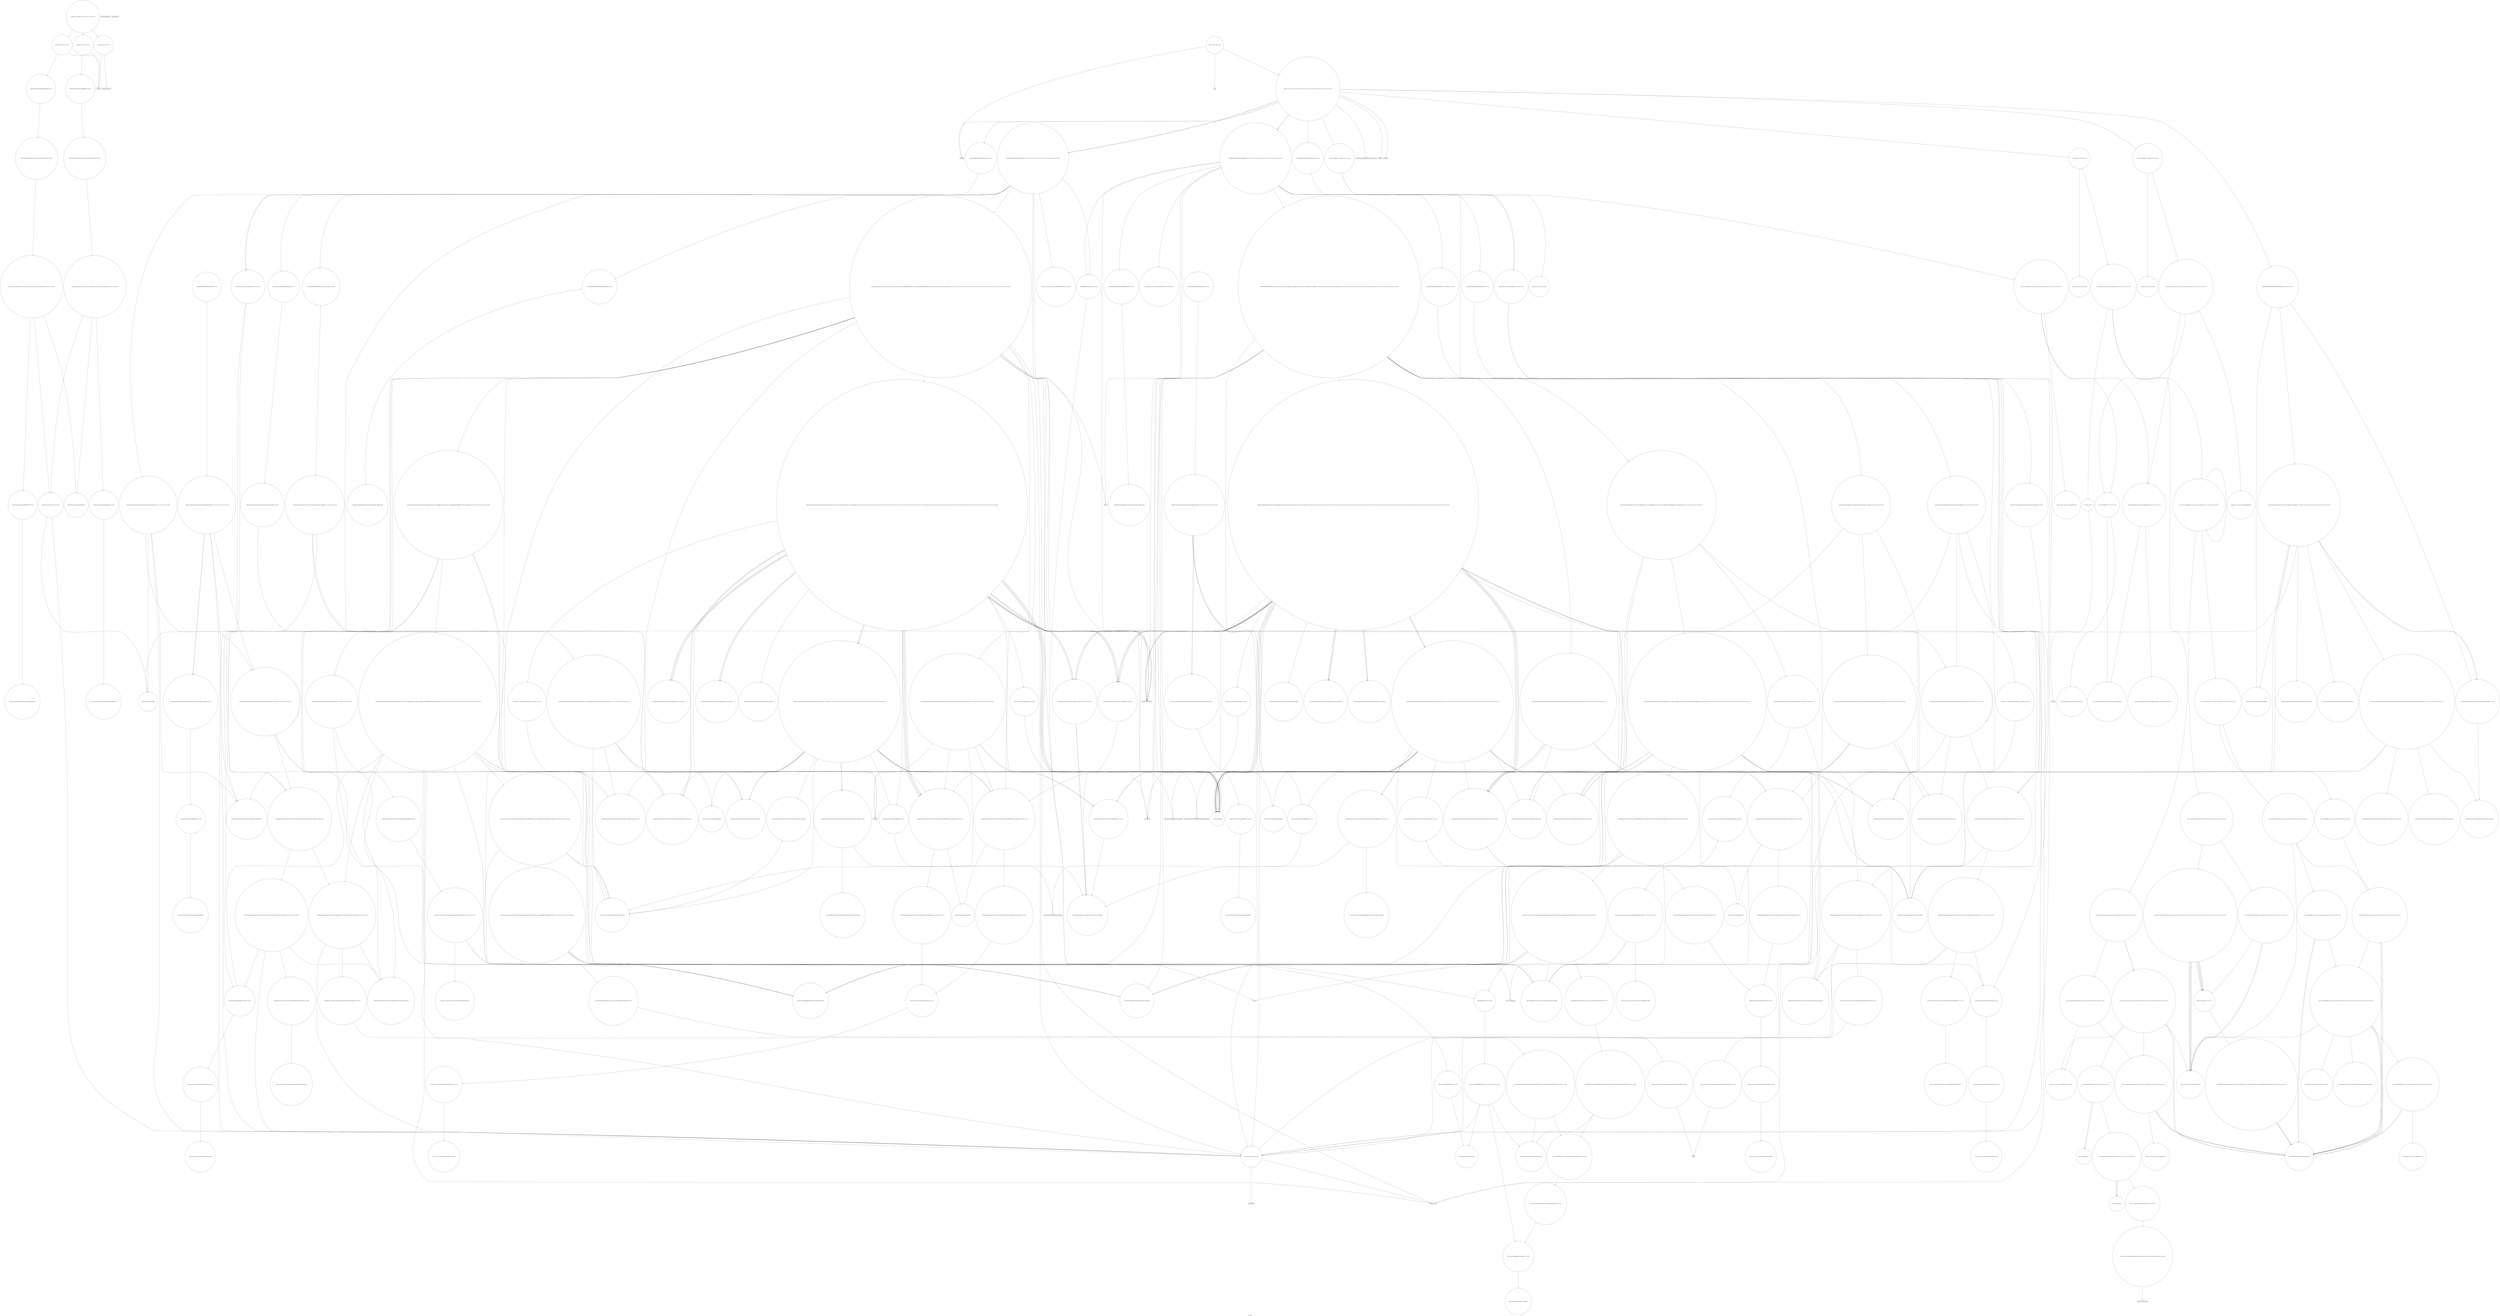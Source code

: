 digraph "Call Graph" {
	label="Call Graph";

	Node0x564a384a6250 [shape=record,shape=circle,label="{__cxx_global_var_init|{<s0>1|<s1>2}}"];
	Node0x564a384a6250:s0 -> Node0x564a384a62d0[color=black];
	Node0x564a384a6250:s1 -> Node0x564a38a174c0[color=black];
	Node0x564a38a1ed80 [shape=record,shape=circle,label="{_ZNSt8_Rb_treeIxSt4pairIKxxESt10_Select1stIS2_ESt4lessIxESaIS2_EE24_M_get_insert_unique_posERS1_|{<s0>344|<s1>345|<s2>346|<s3>347|<s4>348|<s5>349|<s6>350|<s7>351|<s8>352|<s9>353|<s10>354|<s11>355|<s12>356|<s13>357|<s14>358}}"];
	Node0x564a38a1ed80:s0 -> Node0x564a38a18640[color=black];
	Node0x564a38a1ed80:s1 -> Node0x564a38a1db80[color=black];
	Node0x564a38a1ed80:s2 -> Node0x564a38a19940[color=black];
	Node0x564a38a1ed80:s3 -> Node0x564a38a197c0[color=black];
	Node0x564a38a1ed80:s4 -> Node0x564a38a187c0[color=black];
	Node0x564a38a1ed80:s5 -> Node0x564a38a18740[color=black];
	Node0x564a38a1ed80:s6 -> Node0x564a38a1dc00[color=black];
	Node0x564a38a1ed80:s7 -> Node0x564a38a1f100[color=black];
	Node0x564a38a1ed80:s8 -> Node0x564a38a1d700[color=black];
	Node0x564a38a1ed80:s9 -> Node0x564a38a1f180[color=black];
	Node0x564a38a1ed80:s10 -> Node0x564a38a1ef00[color=black];
	Node0x564a38a1ed80:s11 -> Node0x564a38a19840[color=black];
	Node0x564a38a1ed80:s12 -> Node0x564a38a197c0[color=black];
	Node0x564a38a1ed80:s13 -> Node0x564a38a1f180[color=black];
	Node0x564a38a1ed80:s14 -> Node0x564a38a1f000[color=black];
	Node0x564a38a18bc0 [shape=record,shape=circle,label="{_ZNK9__gnu_cxx5__ops14_Iter_less_valclIPxxEEbT_RT0_}"];
	Node0x564a38a17a40 [shape=record,shape=circle,label="{_ZSt4sortIPxEvT_S1_|{<s0>26|<s1>27}}"];
	Node0x564a38a17a40:s0 -> Node0x564a38a1abe0[color=black];
	Node0x564a38a17a40:s1 -> Node0x564a38a1ab60[color=black];
	Node0x564a38a1b460 [shape=record,shape=circle,label="{_ZSt13__lower_boundIPxxN9__gnu_cxx5__ops14_Iter_less_valEET_S4_S4_RKT0_T1_|{<s0>368|<s1>369|<s2>370}}"];
	Node0x564a38a1b460:s0 -> Node0x564a38a1b560[color=black];
	Node0x564a38a1b460:s1 -> Node0x564a38a1b5e0[color=black];
	Node0x564a38a1b460:s2 -> Node0x564a38a1b660[color=black];
	Node0x564a38a192c0 [shape=record,shape=circle,label="{_ZSt12__niter_baseIPxET_S1_}"];
	Node0x564a38a18140 [shape=record,shape=circle,label="{_ZNSt20_Rb_tree_key_compareISt4lessIxEEC2Ev}"];
	Node0x564a38a1bb60 [shape=record,shape=circle,label="{_ZNSt3mapIxbSt4lessIxESaISt4pairIKxbEEE3endEv|{<s0>383}}"];
	Node0x564a38a1bb60:s0 -> Node0x564a38a1c2e0[color=black];
	Node0x564a38a199c0 [shape=record,shape=circle,label="{_ZNSt8_Rb_treeIxSt4pairIKxxESt10_Select1stIS2_ESt4lessIxESaIS2_EE7_S_leftEPKSt18_Rb_tree_node_base}"];
	Node0x564a38a18840 [shape=record,shape=circle,label="{_ZNSt8_Rb_treeIxSt4pairIKxxESt10_Select1stIS2_ESt4lessIxESaIS2_EE12_M_drop_nodeEPSt13_Rb_tree_nodeIS2_E|{<s0>80|<s1>81}}"];
	Node0x564a38a18840:s0 -> Node0x564a38a188c0[color=black];
	Node0x564a38a18840:s1 -> Node0x564a38a18940[color=black];
	Node0x564a38a1c260 [shape=record,shape=circle,label="{_ZNK9__gnu_cxx16__aligned_membufISt4pairIKxbEE7_M_addrEv}"];
	Node0x564a38a1d900 [shape=record,shape=circle,label="{_ZNSt8_Rb_treeIxSt4pairIKxxESt10_Select1stIS2_ESt4lessIxESaIS2_EE22_M_emplace_hint_uniqueIJRKSt21piecewise_construct_tSt5tupleIJRS1_EESD_IJEEEEESt17_Rb_tree_iteratorIS2_ESt23_Rb_tree_const_iteratorIS2_EDpOT_|{<s0>231|<s1>232|<s2>233|<s3>234|<s4>235|<s5>236|<s6>237|<s7>238|<s8>239|<s9>240|<s10>241|<s11>242|<s12>243|<s13>244|<s14>245|<s15>246}}"];
	Node0x564a38a1d900:s0 -> Node0x564a38a1de00[color=black];
	Node0x564a38a1d900:s1 -> Node0x564a38a1de80[color=black];
	Node0x564a38a1d900:s2 -> Node0x564a38a1df00[color=black];
	Node0x564a38a1d900:s3 -> Node0x564a38a1dd80[color=black];
	Node0x564a38a1d900:s4 -> Node0x564a38a198c0[color=black];
	Node0x564a38a1d900:s5 -> Node0x564a38a19940[color=black];
	Node0x564a38a1d900:s6 -> Node0x564a38a1df80[color=black];
	Node0x564a38a1d900:s7 -> Node0x564a38a1e000[color=black];
	Node0x564a38a1d900:s8 -> Node0x564a38a18440[color=black];
	Node0x564a38a1d900:s9 -> Node0x564a38a18840[color=black];
	Node0x564a38a1d900:s10 -> Node0x564a38a1e080[color=black];
	Node0x564a38a1d900:s11 -> Node0x564a38a18840[color=black];
	Node0x564a38a1d900:s12 -> Node0x564a38a1dc00[color=black];
	Node0x564a38a1d900:s13 -> Node0x564a38a1e100[color=black];
	Node0x564a38a1d900:s14 -> Node0x564a38a1e180[color=black];
	Node0x564a38a1d900:s15 -> Node0x564a38a183c0[color=black];
	Node0x564a38a19f60 [shape=record,shape=circle,label="{_ZNSt8_Rb_treeIxSt4pairIKxbESt10_Select1stIS2_ESt4lessIxESaIS2_EEC2Ev|{<s0>95}}"];
	Node0x564a38a19f60:s0 -> Node0x564a38a19fe0[color=black];
	Node0x564a38a1c960 [shape=record,shape=circle,label="{_ZNSt4pairIKxbEC2IJRS0_EJLm0EEJEJEEERSt5tupleIJDpT_EERS4_IJDpT1_EESt12_Index_tupleIJXspT0_EEESD_IJXspT2_EEE|{<s0>492|<s1>493}}"];
	Node0x564a38a1c960:s0 -> Node0x564a38a1ea80[color=black];
	Node0x564a38a1c960:s1 -> Node0x564a38a1e800[color=black];
	Node0x564a38a1e000 [shape=record,shape=circle,label="{_ZNSt8_Rb_treeIxSt4pairIKxxESt10_Select1stIS2_ESt4lessIxESaIS2_EE14_M_insert_nodeEPSt18_Rb_tree_node_baseSA_PSt13_Rb_tree_nodeIS2_E|{<s0>299|<s1>300|<s2>301|<s3>302|<s4>303|<s5>304}}"];
	Node0x564a38a1e000:s0 -> Node0x564a38a1db80[color=black];
	Node0x564a38a1e000:s1 -> Node0x564a38a19940[color=black];
	Node0x564a38a1e000:s2 -> Node0x564a38a19840[color=black];
	Node0x564a38a1e000:s3 -> Node0x564a38a197c0[color=black];
	Node0x564a38a1e000:s4 -> Node0x564a38a1b360[color=black];
	Node0x564a38a1e000:s5 -> Node0x564a38a1dc00[color=black];
	Node0x564a38a1a660 [shape=record,shape=circle,label="{_ZNSt8_Rb_treeIxSt4pairIKxbESt10_Select1stIS2_ESt4lessIxESaIS2_EE21_M_get_Node_allocatorEv}"];
	Node0x564a38a1e700 [shape=record,shape=circle,label="{_ZNSt4pairIKxxEC2IJRS0_EJEEESt21piecewise_construct_tSt5tupleIJDpT_EES5_IJDpT0_EE|{<s0>332}}"];
	Node0x564a38a1e700:s0 -> Node0x564a38a1ea00[color=black];
	Node0x564a38a1ad60 [shape=record,shape=circle,label="{_ZSt22__final_insertion_sortIPxN9__gnu_cxx5__ops15_Iter_less_iterEEvT_S4_T0_|{<s0>136|<s1>137|<s2>138}}"];
	Node0x564a38a1ad60:s0 -> Node0x564a38a18ec0[color=black];
	Node0x564a38a1ad60:s1 -> Node0x564a38a18f40[color=black];
	Node0x564a38a1ad60:s2 -> Node0x564a38a18ec0[color=black];
	Node0x564a384a62d0 [shape=record,shape=Mrecord,label="{_ZNSt8ios_base4InitC1Ev}"];
	Node0x564a38a1ee00 [shape=record,shape=circle,label="{_ZNSt8_Rb_treeIxSt4pairIKxxESt10_Select1stIS2_ESt4lessIxESaIS2_EE11_M_leftmostEv}"];
	Node0x564a38a18c40 [shape=record,shape=circle,label="{_ZSt22__move_median_to_firstIPxN9__gnu_cxx5__ops15_Iter_less_iterEEvT_S4_S4_S4_T0_|{<s0>164|<s1>165|<s2>166|<s3>167|<s4>168|<s5>169|<s6>170|<s7>171|<s8>172|<s9>173|<s10>174}}"];
	Node0x564a38a18c40:s0 -> Node0x564a38a1b060[color=black];
	Node0x564a38a18c40:s1 -> Node0x564a38a1b060[color=black];
	Node0x564a38a18c40:s2 -> Node0x564a38a18d40[color=black];
	Node0x564a38a18c40:s3 -> Node0x564a38a1b060[color=black];
	Node0x564a38a18c40:s4 -> Node0x564a38a18d40[color=black];
	Node0x564a38a18c40:s5 -> Node0x564a38a18d40[color=black];
	Node0x564a38a18c40:s6 -> Node0x564a38a1b060[color=black];
	Node0x564a38a18c40:s7 -> Node0x564a38a18d40[color=black];
	Node0x564a38a18c40:s8 -> Node0x564a38a1b060[color=black];
	Node0x564a38a18c40:s9 -> Node0x564a38a18d40[color=black];
	Node0x564a38a18c40:s10 -> Node0x564a38a18d40[color=black];
	Node0x564a38a17ac0 [shape=record,shape=circle,label="{_ZNKSt3mapIxxSt4lessIxESaISt4pairIKxxEEE5countERS3_|{<s0>28|<s1>29|<s2>30}}"];
	Node0x564a38a17ac0:s0 -> Node0x564a38a194c0[color=black];
	Node0x564a38a17ac0:s1 -> Node0x564a38a195c0[color=black];
	Node0x564a38a17ac0:s2 -> Node0x564a38a19540[color=black];
	Node0x564a38a1b4e0 [shape=record,shape=circle,label="{_ZN9__gnu_cxx5__ops15__iter_less_valEv}"];
	Node0x564a38a19340 [shape=record,shape=circle,label="{_ZNSt20__copy_move_backwardILb1ELb1ESt26random_access_iterator_tagE13__copy_move_bIxEEPT_PKS3_S6_S4_|{<s0>202}}"];
	Node0x564a38a19340:s0 -> Node0x564a38a193c0[color=black];
	Node0x564a38a181c0 [shape=record,shape=circle,label="{_ZNSt15_Rb_tree_headerC2Ev|{<s0>66|<s1>67}}"];
	Node0x564a38a181c0:s0 -> Node0x564a38a182c0[color=black];
	Node0x564a38a181c0:s1 -> Node0x564a38a183c0[color=black];
	Node0x564a38a1bbe0 [shape=record,shape=circle,label="{_ZNKSt3mapIxbSt4lessIxESaISt4pairIKxbEEE8key_compEv|{<s0>384}}"];
	Node0x564a38a1bbe0:s0 -> Node0x564a38a1c360[color=black];
	Node0x564a38a19a40 [shape=record,shape=circle,label="{_ZNSt8_Rb_treeIxSt4pairIKxxESt10_Select1stIS2_ESt4lessIxESaIS2_EE8_S_rightEPKSt18_Rb_tree_node_base}"];
	Node0x564a38a188c0 [shape=record,shape=circle,label="{_ZNSt8_Rb_treeIxSt4pairIKxxESt10_Select1stIS2_ESt4lessIxESaIS2_EE15_M_destroy_nodeEPSt13_Rb_tree_nodeIS2_E|{<s0>82|<s1>83|<s2>84|<s3>85}}"];
	Node0x564a38a188c0:s0 -> Node0x564a38a18a40[color=black];
	Node0x564a38a188c0:s1 -> Node0x564a38a18ac0[color=black];
	Node0x564a38a188c0:s2 -> Node0x564a38a189c0[color=black];
	Node0x564a38a188c0:s3 -> Node0x564a38a183c0[color=black];
	Node0x564a38a1c2e0 [shape=record,shape=circle,label="{_ZNSt8_Rb_treeIxSt4pairIKxbESt10_Select1stIS2_ESt4lessIxESaIS2_EE3endEv|{<s0>416}}"];
	Node0x564a38a1c2e0:s0 -> Node0x564a38a1bfe0[color=black];
	Node0x564a38a1d980 [shape=record,shape=circle,label="{_ZNSt23_Rb_tree_const_iteratorISt4pairIKxxEEC2ERKSt17_Rb_tree_iteratorIS2_E}"];
	Node0x564a38a19fe0 [shape=record,shape=circle,label="{_ZNSt8_Rb_treeIxSt4pairIKxbESt10_Select1stIS2_ESt4lessIxESaIS2_EE13_Rb_tree_implIS6_Lb1EEC2Ev|{<s0>96|<s1>97|<s2>98}}"];
	Node0x564a38a19fe0:s0 -> Node0x564a38a1a060[color=black];
	Node0x564a38a19fe0:s1 -> Node0x564a38a18140[color=black];
	Node0x564a38a19fe0:s2 -> Node0x564a38a181c0[color=black];
	Node0x564a38a1c9e0 [shape=record,shape=circle,label="{_ZNKSt23_Rb_tree_const_iteratorISt4pairIKxbEE13_M_const_castEv|{<s0>494}}"];
	Node0x564a38a1c9e0:s0 -> Node0x564a38a1bfe0[color=black];
	Node0x564a38a1e080 [shape=record,shape=Mrecord,label="{__cxa_rethrow}"];
	Node0x564a38a1a6e0 [shape=record,shape=circle,label="{_ZNSt13_Rb_tree_nodeISt4pairIKxbEE9_M_valptrEv|{<s0>120}}"];
	Node0x564a38a1a6e0:s0 -> Node0x564a38a1a7e0[color=black];
	Node0x564a38a1e780 [shape=record,shape=circle,label="{_ZNSt11_Tuple_implILm0EJRKxEEC2EOS2_|{<s0>333|<s1>334|<s2>335|<s3>336}}"];
	Node0x564a38a1e780:s0 -> Node0x564a38a1e880[color=black];
	Node0x564a38a1e780:s1 -> Node0x564a38a1e800[color=black];
	Node0x564a38a1e780:s2 -> Node0x564a38a1e900[color=black];
	Node0x564a38a1e780:s3 -> Node0x564a38a183c0[color=black];
	Node0x564a38a1ade0 [shape=record,shape=circle,label="{_ZSt14__partial_sortIPxN9__gnu_cxx5__ops15_Iter_less_iterEEvT_S4_S4_T0_|{<s0>139|<s1>140}}"];
	Node0x564a38a1ade0:s0 -> Node0x564a38a1aee0[color=black];
	Node0x564a38a1ade0:s1 -> Node0x564a38a1af60[color=black];
	Node0x564a38a17440 [shape=record,shape=Mrecord,label="{_ZNSt8ios_base4InitD1Ev}"];
	Node0x564a38a1ee80 [shape=record,shape=circle,label="{_ZNSt4pairIPSt18_Rb_tree_node_baseS1_EC2IRS1_S4_Lb1EEEOT_OT0_|{<s0>359|<s1>360}}"];
	Node0x564a38a1ee80:s0 -> Node0x564a38a1f080[color=black];
	Node0x564a38a1ee80:s1 -> Node0x564a38a1f080[color=black];
	Node0x564a38a18cc0 [shape=record,shape=circle,label="{_ZSt21__unguarded_partitionIPxN9__gnu_cxx5__ops15_Iter_less_iterEET_S4_S4_S4_T0_|{<s0>175|<s1>176|<s2>177}}"];
	Node0x564a38a18cc0:s0 -> Node0x564a38a1b060[color=black];
	Node0x564a38a18cc0:s1 -> Node0x564a38a1b060[color=black];
	Node0x564a38a18cc0:s2 -> Node0x564a38a18d40[color=black];
	Node0x564a38a17b40 [shape=record,shape=circle,label="{_ZNSt3mapIxxSt4lessIxESaISt4pairIKxxEEEixERS3_|{<s0>31|<s1>32|<s2>33|<s3>34|<s4>35|<s5>36|<s6>37|<s7>38|<s8>39|<s9>40|<s10>41}}"];
	Node0x564a38a17b40:s0 -> Node0x564a38a1d680[color=black];
	Node0x564a38a17b40:s1 -> Node0x564a38a1d780[color=black];
	Node0x564a38a17b40:s2 -> Node0x564a38a1d700[color=black];
	Node0x564a38a17b40:s3 -> Node0x564a38a1d800[color=black];
	Node0x564a38a17b40:s4 -> Node0x564a38a1d880[color=black];
	Node0x564a38a17b40:s5 -> Node0x564a38a197c0[color=black];
	Node0x564a38a17b40:s6 -> Node0x564a38a1d980[color=black];
	Node0x564a38a17b40:s7 -> Node0x564a38a1da00[color=black];
	Node0x564a38a17b40:s8 -> Node0x564a38a1d900[color=black];
	Node0x564a38a17b40:s9 -> Node0x564a38a198c0[color=black];
	Node0x564a38a17b40:s10 -> Node0x564a38a1d880[color=black];
	Node0x564a38a1b560 [shape=record,shape=circle,label="{_ZSt8distanceIPxENSt15iterator_traitsIT_E15difference_typeES2_S2_|{<s0>371|<s1>372}}"];
	Node0x564a38a1b560:s0 -> Node0x564a38a1b760[color=black];
	Node0x564a38a1b560:s1 -> Node0x564a38a1b6e0[color=black];
	Node0x564a38a193c0 [shape=record,shape=Mrecord,label="{llvm.memmove.p0i8.p0i8.i64}"];
	Node0x564a38a18240 [shape=record,shape=circle,label="{_ZN9__gnu_cxx13new_allocatorISt13_Rb_tree_nodeISt4pairIKxxEEEC2Ev}"];
	Node0x564a38a1bc60 [shape=record,shape=circle,label="{_ZNKSt17_Rb_tree_iteratorISt4pairIKxbEEdeEv|{<s0>385|<s1>386}}"];
	Node0x564a38a1bc60:s0 -> Node0x564a38a1a6e0[color=black];
	Node0x564a38a1bc60:s1 -> Node0x564a38a183c0[color=black];
	Node0x564a38a19ac0 [shape=record,shape=circle,label="{_ZNSt23_Rb_tree_const_iteratorISt4pairIKxxEEC2EPKSt18_Rb_tree_node_base}"];
	Node0x564a38a18940 [shape=record,shape=circle,label="{_ZNSt8_Rb_treeIxSt4pairIKxxESt10_Select1stIS2_ESt4lessIxESaIS2_EE11_M_put_nodeEPSt13_Rb_tree_nodeIS2_E|{<s0>86|<s1>87|<s2>88}}"];
	Node0x564a38a18940:s0 -> Node0x564a38a18a40[color=black];
	Node0x564a38a18940:s1 -> Node0x564a38a19ce0[color=black];
	Node0x564a38a18940:s2 -> Node0x564a38a183c0[color=black];
	Node0x564a38a1c360 [shape=record,shape=circle,label="{_ZNKSt8_Rb_treeIxSt4pairIKxbESt10_Select1stIS2_ESt4lessIxESaIS2_EE8key_compEv}"];
	Node0x564a38a1da00 [shape=record,shape=circle,label="{_ZNSt5tupleIJRKxEEC2IvLb1EEES1_|{<s0>247}}"];
	Node0x564a38a1da00:s0 -> Node0x564a38a1b3e0[color=black];
	Node0x564a38a1a060 [shape=record,shape=circle,label="{_ZNSaISt13_Rb_tree_nodeISt4pairIKxbEEEC2Ev|{<s0>99}}"];
	Node0x564a38a1a060:s0 -> Node0x564a38a1a0e0[color=black];
	Node0x564a38a1ca60 [shape=record,shape=circle,label="{_ZNKSt8_Rb_treeIxSt4pairIKxbESt10_Select1stIS2_ESt4lessIxESaIS2_EE4sizeEv}"];
	Node0x564a38a1e100 [shape=record,shape=Mrecord,label="{__cxa_end_catch}"];
	Node0x564a38a1a760 [shape=record,shape=circle,label="{_ZN9__gnu_cxx13new_allocatorISt13_Rb_tree_nodeISt4pairIKxbEEE7destroyIS4_EEvPT_}"];
	Node0x564a38a1e800 [shape=record,shape=circle,label="{_ZSt7forwardIRKxEOT_RNSt16remove_referenceIS2_E4typeE}"];
	Node0x564a38a1ae60 [shape=record,shape=circle,label="{_ZSt27__unguarded_partition_pivotIPxN9__gnu_cxx5__ops15_Iter_less_iterEET_S4_S4_T0_|{<s0>141|<s1>142}}"];
	Node0x564a38a1ae60:s0 -> Node0x564a38a18c40[color=black];
	Node0x564a38a1ae60:s1 -> Node0x564a38a18cc0[color=black];
	Node0x564a38a174c0 [shape=record,shape=Mrecord,label="{__cxa_atexit}"];
	Node0x564a38a1ef00 [shape=record,shape=circle,label="{_ZNSt17_Rb_tree_iteratorISt4pairIKxxEEmmEv|{<s0>361}}"];
	Node0x564a38a1ef00:s0 -> Node0x564a38a1f280[color=black];
	Node0x564a38a18d40 [shape=record,shape=circle,label="{_ZSt9iter_swapIPxS0_EvT_T0_|{<s0>178}}"];
	Node0x564a38a18d40:s0 -> Node0x564a38a18dc0[color=black];
	Node0x564a38a17bc0 [shape=record,shape=circle,label="{_ZSt11lower_boundIPxxET_S1_S1_RKT0_|{<s0>42|<s1>43}}"];
	Node0x564a38a17bc0:s0 -> Node0x564a38a1b4e0[color=black];
	Node0x564a38a17bc0:s1 -> Node0x564a38a1b460[color=black];
	Node0x564a38a1b5e0 [shape=record,shape=circle,label="{_ZSt7advanceIPxlEvRT_T0_|{<s0>373|<s1>374}}"];
	Node0x564a38a1b5e0:s0 -> Node0x564a38a1b760[color=black];
	Node0x564a38a1b5e0:s1 -> Node0x564a38a1b7e0[color=black];
	Node0x564a38a19440 [shape=record,shape=circle,label="{_ZNK9__gnu_cxx5__ops14_Val_less_iterclIxPxEEbRT_T0_}"];
	Node0x564a38a182c0 [shape=record,shape=circle,label="{_ZNSt15_Rb_tree_header8_M_resetEv}"];
	Node0x564a38a1bce0 [shape=record,shape=circle,label="{_ZNSt8_Rb_treeIxSt4pairIKxbESt10_Select1stIS2_ESt4lessIxESaIS2_EE22_M_emplace_hint_uniqueIJRKSt21piecewise_construct_tSt5tupleIJRS1_EESD_IJEEEEESt17_Rb_tree_iteratorIS2_ESt23_Rb_tree_const_iteratorIS2_EDpOT_|{<s0>387|<s1>388|<s2>389|<s3>390|<s4>391|<s5>392|<s6>393|<s7>394|<s8>395|<s9>396|<s10>397|<s11>398|<s12>399|<s13>400|<s14>401|<s15>402}}"];
	Node0x564a38a1bce0:s0 -> Node0x564a38a1de00[color=black];
	Node0x564a38a1bce0:s1 -> Node0x564a38a1de80[color=black];
	Node0x564a38a1bce0:s2 -> Node0x564a38a1df00[color=black];
	Node0x564a38a1bce0:s3 -> Node0x564a38a1c3e0[color=black];
	Node0x564a38a1bce0:s4 -> Node0x564a38a198c0[color=black];
	Node0x564a38a1bce0:s5 -> Node0x564a38a1bf60[color=black];
	Node0x564a38a1bce0:s6 -> Node0x564a38a1c460[color=black];
	Node0x564a38a1bce0:s7 -> Node0x564a38a1c4e0[color=black];
	Node0x564a38a1bce0:s8 -> Node0x564a38a18440[color=black];
	Node0x564a38a1bce0:s9 -> Node0x564a38a1a460[color=black];
	Node0x564a38a1bce0:s10 -> Node0x564a38a1e080[color=black];
	Node0x564a38a1bce0:s11 -> Node0x564a38a1a460[color=black];
	Node0x564a38a1bce0:s12 -> Node0x564a38a1bfe0[color=black];
	Node0x564a38a1bce0:s13 -> Node0x564a38a1e100[color=black];
	Node0x564a38a1bce0:s14 -> Node0x564a38a1e180[color=black];
	Node0x564a38a1bce0:s15 -> Node0x564a38a183c0[color=black];
	Node0x564a38a1d380 [shape=record,shape=circle,label="{_ZNKSt10_Select1stISt4pairIKxxEEclERKS2_}"];
	Node0x564a38a189c0 [shape=record,shape=circle,label="{_ZNSt16allocator_traitsISaISt13_Rb_tree_nodeISt4pairIKxxEEEE7destroyIS3_EEvRS5_PT_|{<s0>89}}"];
	Node0x564a38a189c0:s0 -> Node0x564a38a19b60[color=black];
	Node0x564a38a1c3e0 [shape=record,shape=circle,label="{_ZNSt8_Rb_treeIxSt4pairIKxbESt10_Select1stIS2_ESt4lessIxESaIS2_EE14_M_create_nodeIJRKSt21piecewise_construct_tSt5tupleIJRS1_EESD_IJEEEEEPSt13_Rb_tree_nodeIS2_EDpOT_|{<s0>417|<s1>418|<s2>419|<s3>420|<s4>421}}"];
	Node0x564a38a1c3e0:s0 -> Node0x564a38a1c560[color=black];
	Node0x564a38a1c3e0:s1 -> Node0x564a38a1de00[color=black];
	Node0x564a38a1c3e0:s2 -> Node0x564a38a1de80[color=black];
	Node0x564a38a1c3e0:s3 -> Node0x564a38a1df00[color=black];
	Node0x564a38a1c3e0:s4 -> Node0x564a38a1c5e0[color=black];
	Node0x564a38a1da80 [shape=record,shape=circle,label="{_ZNSt8_Rb_treeIxSt4pairIKxxESt10_Select1stIS2_ESt4lessIxESaIS2_EE11lower_boundERS1_|{<s0>248|<s1>249|<s2>250}}"];
	Node0x564a38a1da80:s0 -> Node0x564a38a18640[color=black];
	Node0x564a38a1da80:s1 -> Node0x564a38a1db80[color=black];
	Node0x564a38a1da80:s2 -> Node0x564a38a1db00[color=black];
	Node0x564a38a1a0e0 [shape=record,shape=circle,label="{_ZN9__gnu_cxx13new_allocatorISt13_Rb_tree_nodeISt4pairIKxbEEEC2Ev}"];
	Node0x564a38a1cae0 [shape=record,shape=circle,label="{_ZNSt8_Rb_treeIxSt4pairIKxbESt10_Select1stIS2_ESt4lessIxESaIS2_EE6_S_keyEPKSt18_Rb_tree_node_base|{<s0>495|<s1>496}}"];
	Node0x564a38a1cae0:s0 -> Node0x564a38a1cde0[color=black];
	Node0x564a38a1cae0:s1 -> Node0x564a38a1c060[color=black];
	Node0x564a38a1e180 [shape=record,shape=Mrecord,label="{llvm.trap}"];
	Node0x564a38a1a7e0 [shape=record,shape=circle,label="{_ZN9__gnu_cxx16__aligned_membufISt4pairIKxbEE6_M_ptrEv|{<s0>121}}"];
	Node0x564a38a1a7e0:s0 -> Node0x564a38a1a860[color=black];
	Node0x564a38a1e880 [shape=record,shape=circle,label="{_ZNSt11_Tuple_implILm0EJRKxEE7_M_headERS2_|{<s0>337}}"];
	Node0x564a38a1e880:s0 -> Node0x564a38a1e980[color=black];
	Node0x564a38a1aee0 [shape=record,shape=circle,label="{_ZSt13__heap_selectIPxN9__gnu_cxx5__ops15_Iter_less_iterEEvT_S4_S4_T0_|{<s0>143|<s1>144|<s2>145}}"];
	Node0x564a38a1aee0:s0 -> Node0x564a38a1afe0[color=black];
	Node0x564a38a1aee0:s1 -> Node0x564a38a1b060[color=black];
	Node0x564a38a1aee0:s2 -> Node0x564a38a1b0e0[color=black];
	Node0x564a38a17540 [shape=record,shape=circle,label="{__cxx_global_var_init.1|{<s0>3|<s1>4}}"];
	Node0x564a38a17540:s0 -> Node0x564a38a175c0[color=black];
	Node0x564a38a17540:s1 -> Node0x564a38a174c0[color=black];
	Node0x564a38a1ef80 [shape=record,shape=circle,label="{_ZNSt17_Rb_tree_iteratorISt4pairIKxxEEppEv|{<s0>362}}"];
	Node0x564a38a1ef80:s0 -> Node0x564a38a1f300[color=black];
	Node0x564a38a18dc0 [shape=record,shape=circle,label="{_ZSt4swapIxENSt9enable_ifIXsr6__and_ISt6__not_ISt15__is_tuple_likeIT_EESt21is_move_constructibleIS3_ESt18is_move_assignableIS3_EEE5valueEvE4typeERS3_SC_|{<s0>179|<s1>180|<s2>181}}"];
	Node0x564a38a18dc0:s0 -> Node0x564a38a1b160[color=black];
	Node0x564a38a18dc0:s1 -> Node0x564a38a1b160[color=black];
	Node0x564a38a18dc0:s2 -> Node0x564a38a1b160[color=black];
	Node0x564a38a17c40 [shape=record,shape=circle,label="{_ZSt11upper_boundIPxxET_S1_S1_RKT0_|{<s0>44|<s1>45}}"];
	Node0x564a38a17c40:s0 -> Node0x564a38a1b8e0[color=black];
	Node0x564a38a17c40:s1 -> Node0x564a38a1b860[color=black];
	Node0x564a38a1b660 [shape=record,shape=circle,label="{_ZNK9__gnu_cxx5__ops14_Iter_less_valclIPxKxEEbT_RT0_}"];
	Node0x564a38a194c0 [shape=record,shape=circle,label="{_ZNKSt8_Rb_treeIxSt4pairIKxxESt10_Select1stIS2_ESt4lessIxESaIS2_EE4findERS1_|{<s0>203|<s1>204|<s2>205|<s3>206|<s4>207|<s5>208|<s6>209|<s7>210|<s8>211}}"];
	Node0x564a38a194c0:s0 -> Node0x564a38a196c0[color=black];
	Node0x564a38a194c0:s1 -> Node0x564a38a19740[color=black];
	Node0x564a38a194c0:s2 -> Node0x564a38a19640[color=black];
	Node0x564a38a194c0:s3 -> Node0x564a38a195c0[color=black];
	Node0x564a38a194c0:s4 -> Node0x564a38a19540[color=black];
	Node0x564a38a194c0:s5 -> Node0x564a38a19840[color=black];
	Node0x564a38a194c0:s6 -> Node0x564a38a197c0[color=black];
	Node0x564a38a194c0:s7 -> Node0x564a38a195c0[color=black];
	Node0x564a38a194c0:s8 -> Node0x564a38a198c0[color=black];
	Node0x564a38a18340 [shape=record,shape=Mrecord,label="{__gxx_personality_v0}"];
	Node0x564a38a1bd60 [shape=record,shape=circle,label="{_ZNSt23_Rb_tree_const_iteratorISt4pairIKxbEEC2ERKSt17_Rb_tree_iteratorIS2_E}"];
	Node0x564a38a1d400 [shape=record,shape=circle,label="{_ZNSt8_Rb_treeIxSt4pairIKxxESt10_Select1stIS2_ESt4lessIxESaIS2_EE8_S_valueEPKSt13_Rb_tree_nodeIS2_E|{<s0>222}}"];
	Node0x564a38a1d400:s0 -> Node0x564a38a1d480[color=black];
	Node0x564a38a18a40 [shape=record,shape=circle,label="{_ZNSt8_Rb_treeIxSt4pairIKxxESt10_Select1stIS2_ESt4lessIxESaIS2_EE21_M_get_Node_allocatorEv}"];
	Node0x564a38a1c460 [shape=record,shape=circle,label="{_ZNSt8_Rb_treeIxSt4pairIKxbESt10_Select1stIS2_ESt4lessIxESaIS2_EE29_M_get_insert_hint_unique_posESt23_Rb_tree_const_iteratorIS2_ERS1_|{<s0>422|<s1>423|<s2>424|<s3>425|<s4>426|<s5>427|<s6>428|<s7>429|<s8>430|<s9>431|<s10>432|<s11>433|<s12>434|<s13>435|<s14>436|<s15>437|<s16>438|<s17>439|<s18>440|<s19>441|<s20>442|<s21>443|<s22>444|<s23>445|<s24>446|<s25>447|<s26>448|<s27>449|<s28>450|<s29>451|<s30>452|<s31>453|<s32>454|<s33>455|<s34>456|<s35>457|<s36>458}}"];
	Node0x564a38a1c460:s0 -> Node0x564a38a1c9e0[color=black];
	Node0x564a38a1c460:s1 -> Node0x564a38a1bee0[color=black];
	Node0x564a38a1c460:s2 -> Node0x564a38a1ca60[color=black];
	Node0x564a38a1c460:s3 -> Node0x564a38a1cb60[color=black];
	Node0x564a38a1c460:s4 -> Node0x564a38a1cae0[color=black];
	Node0x564a38a1c460:s5 -> Node0x564a38a197c0[color=black];
	Node0x564a38a1c460:s6 -> Node0x564a38a1cb60[color=black];
	Node0x564a38a1c460:s7 -> Node0x564a38a1ed00[color=black];
	Node0x564a38a1c460:s8 -> Node0x564a38a1cbe0[color=black];
	Node0x564a38a1c460:s9 -> Node0x564a38a1cae0[color=black];
	Node0x564a38a1c460:s10 -> Node0x564a38a197c0[color=black];
	Node0x564a38a1c460:s11 -> Node0x564a38a198c0[color=black];
	Node0x564a38a1c460:s12 -> Node0x564a38a1cc60[color=black];
	Node0x564a38a1c460:s13 -> Node0x564a38a1cc60[color=black];
	Node0x564a38a1c460:s14 -> Node0x564a38a1cc60[color=black];
	Node0x564a38a1c460:s15 -> Node0x564a38a1ee80[color=black];
	Node0x564a38a1c460:s16 -> Node0x564a38a1cce0[color=black];
	Node0x564a38a1c460:s17 -> Node0x564a38a1cae0[color=black];
	Node0x564a38a1c460:s18 -> Node0x564a38a197c0[color=black];
	Node0x564a38a1c460:s19 -> Node0x564a38a1a360[color=black];
	Node0x564a38a1c460:s20 -> Node0x564a38a1ed00[color=black];
	Node0x564a38a1c460:s21 -> Node0x564a38a1ee80[color=black];
	Node0x564a38a1c460:s22 -> Node0x564a38a1cbe0[color=black];
	Node0x564a38a1c460:s23 -> Node0x564a38a1cae0[color=black];
	Node0x564a38a1c460:s24 -> Node0x564a38a197c0[color=black];
	Node0x564a38a1c460:s25 -> Node0x564a38a198c0[color=black];
	Node0x564a38a1c460:s26 -> Node0x564a38a1cb60[color=black];
	Node0x564a38a1c460:s27 -> Node0x564a38a1cb60[color=black];
	Node0x564a38a1c460:s28 -> Node0x564a38a1ed00[color=black];
	Node0x564a38a1c460:s29 -> Node0x564a38a1cd60[color=black];
	Node0x564a38a1c460:s30 -> Node0x564a38a1cae0[color=black];
	Node0x564a38a1c460:s31 -> Node0x564a38a197c0[color=black];
	Node0x564a38a1c460:s32 -> Node0x564a38a1a360[color=black];
	Node0x564a38a1c460:s33 -> Node0x564a38a1ed00[color=black];
	Node0x564a38a1c460:s34 -> Node0x564a38a1ee80[color=black];
	Node0x564a38a1c460:s35 -> Node0x564a38a1cbe0[color=black];
	Node0x564a38a1c460:s36 -> Node0x564a38a1f000[color=black];
	Node0x564a38a1db00 [shape=record,shape=circle,label="{_ZNSt8_Rb_treeIxSt4pairIKxxESt10_Select1stIS2_ESt4lessIxESaIS2_EE14_M_lower_boundEPSt13_Rb_tree_nodeIS2_EPSt18_Rb_tree_node_baseRS1_|{<s0>251|<s1>252|<s2>253|<s3>254|<s4>255}}"];
	Node0x564a38a1db00:s0 -> Node0x564a38a19940[color=black];
	Node0x564a38a1db00:s1 -> Node0x564a38a197c0[color=black];
	Node0x564a38a1db00:s2 -> Node0x564a38a187c0[color=black];
	Node0x564a38a1db00:s3 -> Node0x564a38a18740[color=black];
	Node0x564a38a1db00:s4 -> Node0x564a38a1dc00[color=black];
	Node0x564a38a1a160 [shape=record,shape=circle,label="{_ZNSt8_Rb_treeIxSt4pairIKxbESt10_Select1stIS2_ESt4lessIxESaIS2_EED2Ev|{<s0>100|<s1>101|<s2>102|<s3>103|<s4>104}}"];
	Node0x564a38a1a160:s0 -> Node0x564a38a1a260[color=black];
	Node0x564a38a1a160:s1 -> Node0x564a38a1a1e0[color=black];
	Node0x564a38a1a160:s2 -> Node0x564a38a1a2e0[color=black];
	Node0x564a38a1a160:s3 -> Node0x564a38a1a2e0[color=black];
	Node0x564a38a1a160:s4 -> Node0x564a38a183c0[color=black];
	Node0x564a38a1cb60 [shape=record,shape=circle,label="{_ZNSt8_Rb_treeIxSt4pairIKxbESt10_Select1stIS2_ESt4lessIxESaIS2_EE12_M_rightmostEv}"];
	Node0x564a38a1e200 [shape=record,shape=circle,label="{_ZNSt8_Rb_treeIxSt4pairIKxxESt10_Select1stIS2_ESt4lessIxESaIS2_EE11_M_get_nodeEv|{<s0>305|<s1>306}}"];
	Node0x564a38a1e200:s0 -> Node0x564a38a18a40[color=black];
	Node0x564a38a1e200:s1 -> Node0x564a38a1e300[color=black];
	Node0x564a38a1a860 [shape=record,shape=circle,label="{_ZN9__gnu_cxx16__aligned_membufISt4pairIKxbEE7_M_addrEv}"];
	Node0x564a38a1e900 [shape=record,shape=circle,label="{_ZNSt10_Head_baseILm0ERKxLb0EEC2ES1_}"];
	Node0x564a38a1af60 [shape=record,shape=circle,label="{_ZSt11__sort_heapIPxN9__gnu_cxx5__ops15_Iter_less_iterEEvT_S4_RT0_|{<s0>146}}"];
	Node0x564a38a1af60:s0 -> Node0x564a38a1b0e0[color=black];
	Node0x564a38a175c0 [shape=record,shape=circle,label="{_ZNSt3mapIxxSt4lessIxESaISt4pairIKxxEEEC2Ev|{<s0>5}}"];
	Node0x564a38a175c0:s0 -> Node0x564a38a17fc0[color=black];
	Node0x564a38a1f000 [shape=record,shape=circle,label="{_ZNSt4pairIPSt18_Rb_tree_node_baseS1_EC2IRS1_Lb1EEEOT_RKS1_|{<s0>363}}"];
	Node0x564a38a1f000:s0 -> Node0x564a38a1f080[color=black];
	Node0x564a38a18e40 [shape=record,shape=Mrecord,label="{llvm.ctlz.i64}"];
	Node0x564a38a17cc0 [shape=record,shape=circle,label="{_ZNSt3mapIxbSt4lessIxESaISt4pairIKxbEEE5clearEv|{<s0>46}}"];
	Node0x564a38a17cc0:s0 -> Node0x564a38a1b9e0[color=black];
	Node0x564a38a1b6e0 [shape=record,shape=circle,label="{_ZSt10__distanceIPxENSt15iterator_traitsIT_E15difference_typeES2_S2_St26random_access_iterator_tag}"];
	Node0x564a38a19540 [shape=record,shape=circle,label="{_ZNKSt23_Rb_tree_const_iteratorISt4pairIKxxEEeqERKS3_}"];
	Node0x564a38a183c0 [shape=record,shape=circle,label="{__clang_call_terminate|{<s0>68|<s1>69}}"];
	Node0x564a38a183c0:s0 -> Node0x564a38a18440[color=black];
	Node0x564a38a183c0:s1 -> Node0x564a38a184c0[color=black];
	Node0x564a38a1bde0 [shape=record,shape=circle,label="{_ZNSt8_Rb_treeIxSt4pairIKxbESt10_Select1stIS2_ESt4lessIxESaIS2_EE11lower_boundERS1_|{<s0>403|<s1>404|<s2>405}}"];
	Node0x564a38a1bde0:s0 -> Node0x564a38a1a260[color=black];
	Node0x564a38a1bde0:s1 -> Node0x564a38a1bee0[color=black];
	Node0x564a38a1bde0:s2 -> Node0x564a38a1be60[color=black];
	Node0x564a38a1d480 [shape=record,shape=circle,label="{_ZNKSt13_Rb_tree_nodeISt4pairIKxxEE9_M_valptrEv|{<s0>223}}"];
	Node0x564a38a1d480:s0 -> Node0x564a38a1d500[color=black];
	Node0x564a38a18ac0 [shape=record,shape=circle,label="{_ZNSt13_Rb_tree_nodeISt4pairIKxxEE9_M_valptrEv|{<s0>90}}"];
	Node0x564a38a18ac0:s0 -> Node0x564a38a19be0[color=black];
	Node0x564a38a1c4e0 [shape=record,shape=circle,label="{_ZNSt8_Rb_treeIxSt4pairIKxbESt10_Select1stIS2_ESt4lessIxESaIS2_EE14_M_insert_nodeEPSt18_Rb_tree_node_baseSA_PSt13_Rb_tree_nodeIS2_E|{<s0>459|<s1>460|<s2>461|<s3>462|<s4>463|<s5>464}}"];
	Node0x564a38a1c4e0:s0 -> Node0x564a38a1bee0[color=black];
	Node0x564a38a1c4e0:s1 -> Node0x564a38a1bf60[color=black];
	Node0x564a38a1c4e0:s2 -> Node0x564a38a1cae0[color=black];
	Node0x564a38a1c4e0:s3 -> Node0x564a38a197c0[color=black];
	Node0x564a38a1c4e0:s4 -> Node0x564a38a1b360[color=black];
	Node0x564a38a1c4e0:s5 -> Node0x564a38a1bfe0[color=black];
	Node0x564a38a1db80 [shape=record,shape=circle,label="{_ZNSt8_Rb_treeIxSt4pairIKxxESt10_Select1stIS2_ESt4lessIxESaIS2_EE6_M_endEv}"];
	Node0x564a38a1a1e0 [shape=record,shape=circle,label="{_ZNSt8_Rb_treeIxSt4pairIKxbESt10_Select1stIS2_ESt4lessIxESaIS2_EE8_M_eraseEPSt13_Rb_tree_nodeIS2_E|{<s0>105|<s1>106|<s2>107|<s3>108}}"];
	Node0x564a38a1a1e0:s0 -> Node0x564a38a1a360[color=black];
	Node0x564a38a1a1e0:s1 -> Node0x564a38a1a1e0[color=black];
	Node0x564a38a1a1e0:s2 -> Node0x564a38a1a3e0[color=black];
	Node0x564a38a1a1e0:s3 -> Node0x564a38a1a460[color=black];
	Node0x564a38a1cbe0 [shape=record,shape=circle,label="{_ZNSt8_Rb_treeIxSt4pairIKxbESt10_Select1stIS2_ESt4lessIxESaIS2_EE24_M_get_insert_unique_posERS1_|{<s0>497|<s1>498|<s2>499|<s3>500|<s4>501|<s5>502|<s6>503|<s7>504|<s8>505|<s9>506|<s10>507|<s11>508|<s12>509|<s13>510|<s14>511}}"];
	Node0x564a38a1cbe0:s0 -> Node0x564a38a1a260[color=black];
	Node0x564a38a1cbe0:s1 -> Node0x564a38a1bee0[color=black];
	Node0x564a38a1cbe0:s2 -> Node0x564a38a1bf60[color=black];
	Node0x564a38a1cbe0:s3 -> Node0x564a38a197c0[color=black];
	Node0x564a38a1cbe0:s4 -> Node0x564a38a1a3e0[color=black];
	Node0x564a38a1cbe0:s5 -> Node0x564a38a1a360[color=black];
	Node0x564a38a1cbe0:s6 -> Node0x564a38a1bfe0[color=black];
	Node0x564a38a1cbe0:s7 -> Node0x564a38a1ce60[color=black];
	Node0x564a38a1cbe0:s8 -> Node0x564a38a1bae0[color=black];
	Node0x564a38a1cbe0:s9 -> Node0x564a38a1cee0[color=black];
	Node0x564a38a1cbe0:s10 -> Node0x564a38a1cce0[color=black];
	Node0x564a38a1cbe0:s11 -> Node0x564a38a1cae0[color=black];
	Node0x564a38a1cbe0:s12 -> Node0x564a38a197c0[color=black];
	Node0x564a38a1cbe0:s13 -> Node0x564a38a1cee0[color=black];
	Node0x564a38a1cbe0:s14 -> Node0x564a38a1f000[color=black];
	Node0x564a38a1e280 [shape=record,shape=circle,label="{_ZNSt8_Rb_treeIxSt4pairIKxxESt10_Select1stIS2_ESt4lessIxESaIS2_EE17_M_construct_nodeIJRKSt21piecewise_construct_tSt5tupleIJRS1_EESD_IJEEEEEvPSt13_Rb_tree_nodeIS2_EDpOT_|{<s0>307|<s1>308|<s2>309|<s3>310|<s4>311|<s5>312|<s6>313|<s7>314|<s8>315|<s9>316|<s10>317}}"];
	Node0x564a38a1e280:s0 -> Node0x564a38a18a40[color=black];
	Node0x564a38a1e280:s1 -> Node0x564a38a18ac0[color=black];
	Node0x564a38a1e280:s2 -> Node0x564a38a1de00[color=black];
	Node0x564a38a1e280:s3 -> Node0x564a38a1de80[color=black];
	Node0x564a38a1e280:s4 -> Node0x564a38a1df00[color=black];
	Node0x564a38a1e280:s5 -> Node0x564a38a1e580[color=black];
	Node0x564a38a1e280:s6 -> Node0x564a38a18440[color=black];
	Node0x564a38a1e280:s7 -> Node0x564a38a18940[color=black];
	Node0x564a38a1e280:s8 -> Node0x564a38a1e080[color=black];
	Node0x564a38a1e280:s9 -> Node0x564a38a1e100[color=black];
	Node0x564a38a1e280:s10 -> Node0x564a38a183c0[color=black];
	Node0x564a38a1a8e0 [shape=record,shape=circle,label="{_ZNSt16allocator_traitsISaISt13_Rb_tree_nodeISt4pairIKxbEEEE10deallocateERS5_PS4_m|{<s0>122}}"];
	Node0x564a38a1a8e0:s0 -> Node0x564a38a1a960[color=black];
	Node0x564a38a1e980 [shape=record,shape=circle,label="{_ZNSt10_Head_baseILm0ERKxLb0EE7_M_headERS2_}"];
	Node0x564a38a1afe0 [shape=record,shape=circle,label="{_ZSt11__make_heapIPxN9__gnu_cxx5__ops15_Iter_less_iterEEvT_S4_RT0_|{<s0>147|<s1>148|<s2>149}}"];
	Node0x564a38a1afe0:s0 -> Node0x564a38a1b160[color=black];
	Node0x564a38a1afe0:s1 -> Node0x564a38a1b160[color=black];
	Node0x564a38a1afe0:s2 -> Node0x564a38a1b1e0[color=black];
	Node0x564a38a17640 [shape=record,shape=circle,label="{_ZNSt3mapIxxSt4lessIxESaISt4pairIKxxEEED2Ev|{<s0>6}}"];
	Node0x564a38a17640:s0 -> Node0x564a38a18540[color=black];
	Node0x564a38a1f080 [shape=record,shape=circle,label="{_ZSt7forwardIRPSt18_Rb_tree_node_baseEOT_RNSt16remove_referenceIS3_E4typeE}"];
	Node0x564a38a18ec0 [shape=record,shape=circle,label="{_ZSt16__insertion_sortIPxN9__gnu_cxx5__ops15_Iter_less_iterEEvT_S4_T0_|{<s0>182|<s1>183|<s2>184|<s3>185|<s4>186|<s5>187}}"];
	Node0x564a38a18ec0:s0 -> Node0x564a38a1b060[color=black];
	Node0x564a38a18ec0:s1 -> Node0x564a38a1b160[color=black];
	Node0x564a38a18ec0:s2 -> Node0x564a38a18fc0[color=black];
	Node0x564a38a18ec0:s3 -> Node0x564a38a1b160[color=black];
	Node0x564a38a18ec0:s4 -> Node0x564a38a190c0[color=black];
	Node0x564a38a18ec0:s5 -> Node0x564a38a19040[color=black];
	Node0x564a38a17d40 [shape=record,shape=circle,label="{_ZNSt3mapIxbSt4lessIxESaISt4pairIKxbEEEixERS3_|{<s0>47|<s1>48|<s2>49|<s3>50|<s4>51|<s5>52|<s6>53|<s7>54|<s8>55|<s9>56|<s10>57}}"];
	Node0x564a38a17d40:s0 -> Node0x564a38a1ba60[color=black];
	Node0x564a38a17d40:s1 -> Node0x564a38a1bb60[color=black];
	Node0x564a38a17d40:s2 -> Node0x564a38a1bae0[color=black];
	Node0x564a38a17d40:s3 -> Node0x564a38a1bbe0[color=black];
	Node0x564a38a17d40:s4 -> Node0x564a38a1bc60[color=black];
	Node0x564a38a17d40:s5 -> Node0x564a38a197c0[color=black];
	Node0x564a38a17d40:s6 -> Node0x564a38a1bd60[color=black];
	Node0x564a38a17d40:s7 -> Node0x564a38a1da00[color=black];
	Node0x564a38a17d40:s8 -> Node0x564a38a1bce0[color=black];
	Node0x564a38a17d40:s9 -> Node0x564a38a198c0[color=black];
	Node0x564a38a17d40:s10 -> Node0x564a38a1bc60[color=black];
	Node0x564a38a1b760 [shape=record,shape=circle,label="{_ZSt19__iterator_categoryIPxENSt15iterator_traitsIT_E17iterator_categoryERKS2_}"];
	Node0x564a38a195c0 [shape=record,shape=circle,label="{_ZNKSt8_Rb_treeIxSt4pairIKxxESt10_Select1stIS2_ESt4lessIxESaIS2_EE3endEv|{<s0>212}}"];
	Node0x564a38a195c0:s0 -> Node0x564a38a19ac0[color=black];
	Node0x564a38a18440 [shape=record,shape=Mrecord,label="{__cxa_begin_catch}"];
	Node0x564a38a1be60 [shape=record,shape=circle,label="{_ZNSt8_Rb_treeIxSt4pairIKxbESt10_Select1stIS2_ESt4lessIxESaIS2_EE14_M_lower_boundEPSt13_Rb_tree_nodeIS2_EPSt18_Rb_tree_node_baseRS1_|{<s0>406|<s1>407|<s2>408|<s3>409|<s4>410}}"];
	Node0x564a38a1be60:s0 -> Node0x564a38a1bf60[color=black];
	Node0x564a38a1be60:s1 -> Node0x564a38a197c0[color=black];
	Node0x564a38a1be60:s2 -> Node0x564a38a1a3e0[color=black];
	Node0x564a38a1be60:s3 -> Node0x564a38a1a360[color=black];
	Node0x564a38a1be60:s4 -> Node0x564a38a1bfe0[color=black];
	Node0x564a38a1d500 [shape=record,shape=circle,label="{_ZNK9__gnu_cxx16__aligned_membufISt4pairIKxxEE6_M_ptrEv|{<s0>224}}"];
	Node0x564a38a1d500:s0 -> Node0x564a38a1d580[color=black];
	Node0x564a38a19b60 [shape=record,shape=circle,label="{_ZN9__gnu_cxx13new_allocatorISt13_Rb_tree_nodeISt4pairIKxxEEE7destroyIS4_EEvPT_}"];
	Node0x564a38a1c560 [shape=record,shape=circle,label="{_ZNSt8_Rb_treeIxSt4pairIKxbESt10_Select1stIS2_ESt4lessIxESaIS2_EE11_M_get_nodeEv|{<s0>465|<s1>466}}"];
	Node0x564a38a1c560:s0 -> Node0x564a38a1a660[color=black];
	Node0x564a38a1c560:s1 -> Node0x564a38a1c660[color=black];
	Node0x564a38a1dc00 [shape=record,shape=circle,label="{_ZNSt17_Rb_tree_iteratorISt4pairIKxxEEC2EPSt18_Rb_tree_node_base}"];
	Node0x564a38a1a260 [shape=record,shape=circle,label="{_ZNSt8_Rb_treeIxSt4pairIKxbESt10_Select1stIS2_ESt4lessIxESaIS2_EE8_M_beginEv}"];
	Node0x564a38a1cc60 [shape=record,shape=circle,label="{_ZNSt8_Rb_treeIxSt4pairIKxbESt10_Select1stIS2_ESt4lessIxESaIS2_EE11_M_leftmostEv}"];
	Node0x564a38a1e300 [shape=record,shape=circle,label="{_ZNSt16allocator_traitsISaISt13_Rb_tree_nodeISt4pairIKxxEEEE8allocateERS5_m|{<s0>318}}"];
	Node0x564a38a1e300:s0 -> Node0x564a38a1e380[color=black];
	Node0x564a38a1a960 [shape=record,shape=circle,label="{_ZN9__gnu_cxx13new_allocatorISt13_Rb_tree_nodeISt4pairIKxbEEE10deallocateEPS5_m|{<s0>123}}"];
	Node0x564a38a1a960:s0 -> Node0x564a38a19de0[color=black];
	Node0x564a38a1ea00 [shape=record,shape=circle,label="{_ZNSt4pairIKxxEC2IJRS0_EJLm0EEJEJEEERSt5tupleIJDpT_EERS4_IJDpT1_EESt12_Index_tupleIJXspT0_EEESD_IJXspT2_EEE|{<s0>338|<s1>339}}"];
	Node0x564a38a1ea00:s0 -> Node0x564a38a1ea80[color=black];
	Node0x564a38a1ea00:s1 -> Node0x564a38a1e800[color=black];
	Node0x564a38a1b060 [shape=record,shape=circle,label="{_ZNK9__gnu_cxx5__ops15_Iter_less_iterclIPxS3_EEbT_T0_}"];
	Node0x564a38a176c0 [shape=record,shape=circle,label="{__cxx_global_var_init.2|{<s0>7|<s1>8}}"];
	Node0x564a38a176c0:s0 -> Node0x564a38a17740[color=black];
	Node0x564a38a176c0:s1 -> Node0x564a38a174c0[color=black];
	Node0x564a38a1f100 [shape=record,shape=circle,label="{_ZNSt8_Rb_treeIxSt4pairIKxxESt10_Select1stIS2_ESt4lessIxESaIS2_EE5beginEv|{<s0>364}}"];
	Node0x564a38a1f100:s0 -> Node0x564a38a1dc00[color=black];
	Node0x564a38a18f40 [shape=record,shape=circle,label="{_ZSt26__unguarded_insertion_sortIPxN9__gnu_cxx5__ops15_Iter_less_iterEEvT_S4_T0_|{<s0>188|<s1>189}}"];
	Node0x564a38a18f40:s0 -> Node0x564a38a190c0[color=black];
	Node0x564a38a18f40:s1 -> Node0x564a38a19040[color=black];
	Node0x564a38a17dc0 [shape=record,shape=Mrecord,label="{_ZStlsISt11char_traitsIcEERSt13basic_ostreamIcT_ES5_PKc}"];
	Node0x564a38a1b7e0 [shape=record,shape=circle,label="{_ZSt9__advanceIPxlEvRT_T0_St26random_access_iterator_tag}"];
	Node0x564a38a19640 [shape=record,shape=circle,label="{_ZNKSt8_Rb_treeIxSt4pairIKxxESt10_Select1stIS2_ESt4lessIxESaIS2_EE14_M_lower_boundEPKSt13_Rb_tree_nodeIS2_EPKSt18_Rb_tree_node_baseRS1_|{<s0>213|<s1>214|<s2>215|<s3>216|<s4>217}}"];
	Node0x564a38a19640:s0 -> Node0x564a38a19940[color=black];
	Node0x564a38a19640:s1 -> Node0x564a38a197c0[color=black];
	Node0x564a38a19640:s2 -> Node0x564a38a199c0[color=black];
	Node0x564a38a19640:s3 -> Node0x564a38a19a40[color=black];
	Node0x564a38a19640:s4 -> Node0x564a38a19ac0[color=black];
	Node0x564a38a184c0 [shape=record,shape=Mrecord,label="{_ZSt9terminatev}"];
	Node0x564a38a1bee0 [shape=record,shape=circle,label="{_ZNSt8_Rb_treeIxSt4pairIKxbESt10_Select1stIS2_ESt4lessIxESaIS2_EE6_M_endEv}"];
	Node0x564a38a1d580 [shape=record,shape=circle,label="{_ZNK9__gnu_cxx16__aligned_membufISt4pairIKxxEE7_M_addrEv}"];
	Node0x564a38a19be0 [shape=record,shape=circle,label="{_ZN9__gnu_cxx16__aligned_membufISt4pairIKxxEE6_M_ptrEv|{<s0>91}}"];
	Node0x564a38a19be0:s0 -> Node0x564a38a19c60[color=black];
	Node0x564a38a1c5e0 [shape=record,shape=circle,label="{_ZNSt8_Rb_treeIxSt4pairIKxbESt10_Select1stIS2_ESt4lessIxESaIS2_EE17_M_construct_nodeIJRKSt21piecewise_construct_tSt5tupleIJRS1_EESD_IJEEEEEvPSt13_Rb_tree_nodeIS2_EDpOT_|{<s0>467|<s1>468|<s2>469|<s3>470|<s4>471|<s5>472|<s6>473|<s7>474|<s8>475|<s9>476|<s10>477}}"];
	Node0x564a38a1c5e0:s0 -> Node0x564a38a1a660[color=black];
	Node0x564a38a1c5e0:s1 -> Node0x564a38a1a6e0[color=black];
	Node0x564a38a1c5e0:s2 -> Node0x564a38a1de00[color=black];
	Node0x564a38a1c5e0:s3 -> Node0x564a38a1de80[color=black];
	Node0x564a38a1c5e0:s4 -> Node0x564a38a1df00[color=black];
	Node0x564a38a1c5e0:s5 -> Node0x564a38a1c7e0[color=black];
	Node0x564a38a1c5e0:s6 -> Node0x564a38a18440[color=black];
	Node0x564a38a1c5e0:s7 -> Node0x564a38a1a560[color=black];
	Node0x564a38a1c5e0:s8 -> Node0x564a38a1e080[color=black];
	Node0x564a38a1c5e0:s9 -> Node0x564a38a1e100[color=black];
	Node0x564a38a1c5e0:s10 -> Node0x564a38a183c0[color=black];
	Node0x564a38a1dc80 [shape=record,shape=circle,label="{_ZNSt8_Rb_treeIxSt4pairIKxxESt10_Select1stIS2_ESt4lessIxESaIS2_EE3endEv|{<s0>256}}"];
	Node0x564a38a1dc80:s0 -> Node0x564a38a1dc00[color=black];
	Node0x564a38a1a2e0 [shape=record,shape=circle,label="{_ZNSt8_Rb_treeIxSt4pairIKxbESt10_Select1stIS2_ESt4lessIxESaIS2_EE13_Rb_tree_implIS6_Lb1EED2Ev|{<s0>109}}"];
	Node0x564a38a1a2e0:s0 -> Node0x564a38a1a9e0[color=black];
	Node0x564a38a1cce0 [shape=record,shape=circle,label="{_ZNSt17_Rb_tree_iteratorISt4pairIKxbEEmmEv|{<s0>512}}"];
	Node0x564a38a1cce0:s0 -> Node0x564a38a1f280[color=black];
	Node0x564a38a1e380 [shape=record,shape=circle,label="{_ZN9__gnu_cxx13new_allocatorISt13_Rb_tree_nodeISt4pairIKxxEEE8allocateEmPKv|{<s0>319|<s1>320|<s2>321}}"];
	Node0x564a38a1e380:s0 -> Node0x564a38a1e400[color=black];
	Node0x564a38a1e380:s1 -> Node0x564a38a1e480[color=black];
	Node0x564a38a1e380:s2 -> Node0x564a38a1e500[color=black];
	Node0x564a38a1a9e0 [shape=record,shape=circle,label="{_ZNSaISt13_Rb_tree_nodeISt4pairIKxbEEED2Ev|{<s0>124}}"];
	Node0x564a38a1a9e0:s0 -> Node0x564a38a1aa60[color=black];
	Node0x564a38a1ea80 [shape=record,shape=circle,label="{_ZSt3getILm0EJRKxEERNSt13tuple_elementIXT_ESt5tupleIJDpT0_EEE4typeERS6_|{<s0>340}}"];
	Node0x564a38a1ea80:s0 -> Node0x564a38a1eb00[color=black];
	Node0x564a38a1b0e0 [shape=record,shape=circle,label="{_ZSt10__pop_heapIPxN9__gnu_cxx5__ops15_Iter_less_iterEEvT_S4_S4_RT0_|{<s0>150|<s1>151|<s2>152|<s3>153}}"];
	Node0x564a38a1b0e0:s0 -> Node0x564a38a1b160[color=black];
	Node0x564a38a1b0e0:s1 -> Node0x564a38a1b160[color=black];
	Node0x564a38a1b0e0:s2 -> Node0x564a38a1b160[color=black];
	Node0x564a38a1b0e0:s3 -> Node0x564a38a1b1e0[color=black];
	Node0x564a38a17740 [shape=record,shape=circle,label="{_ZNSt3mapIxbSt4lessIxESaISt4pairIKxbEEEC2Ev|{<s0>9}}"];
	Node0x564a38a17740:s0 -> Node0x564a38a19f60[color=black];
	Node0x564a38a1f180 [shape=record,shape=circle,label="{_ZNSt4pairIPSt18_Rb_tree_node_baseS1_EC2IRPSt13_Rb_tree_nodeIS_IKxxEERS1_Lb1EEEOT_OT0_|{<s0>365|<s1>366}}"];
	Node0x564a38a1f180:s0 -> Node0x564a38a1f200[color=black];
	Node0x564a38a1f180:s1 -> Node0x564a38a1f080[color=black];
	Node0x564a38a18fc0 [shape=record,shape=circle,label="{_ZSt13move_backwardIPxS0_ET0_T_S2_S1_|{<s0>190|<s1>191|<s2>192}}"];
	Node0x564a38a18fc0:s0 -> Node0x564a38a191c0[color=black];
	Node0x564a38a18fc0:s1 -> Node0x564a38a191c0[color=black];
	Node0x564a38a18fc0:s2 -> Node0x564a38a19140[color=black];
	Node0x564a38a17e40 [shape=record,shape=Mrecord,label="{_ZNSolsEx}"];
	Node0x564a38a1b860 [shape=record,shape=circle,label="{_ZSt13__upper_boundIPxxN9__gnu_cxx5__ops14_Val_less_iterEET_S4_S4_RKT0_T1_|{<s0>375|<s1>376|<s2>377}}"];
	Node0x564a38a1b860:s0 -> Node0x564a38a1b560[color=black];
	Node0x564a38a1b860:s1 -> Node0x564a38a1b5e0[color=black];
	Node0x564a38a1b860:s2 -> Node0x564a38a1b960[color=black];
	Node0x564a38a196c0 [shape=record,shape=circle,label="{_ZNKSt8_Rb_treeIxSt4pairIKxxESt10_Select1stIS2_ESt4lessIxESaIS2_EE8_M_beginEv}"];
	Node0x564a38a18540 [shape=record,shape=circle,label="{_ZNSt8_Rb_treeIxSt4pairIKxxESt10_Select1stIS2_ESt4lessIxESaIS2_EED2Ev|{<s0>70|<s1>71|<s2>72|<s3>73|<s4>74}}"];
	Node0x564a38a18540:s0 -> Node0x564a38a18640[color=black];
	Node0x564a38a18540:s1 -> Node0x564a38a185c0[color=black];
	Node0x564a38a18540:s2 -> Node0x564a38a186c0[color=black];
	Node0x564a38a18540:s3 -> Node0x564a38a186c0[color=black];
	Node0x564a38a18540:s4 -> Node0x564a38a183c0[color=black];
	Node0x564a38a1bf60 [shape=record,shape=circle,label="{_ZNSt8_Rb_treeIxSt4pairIKxbESt10_Select1stIS2_ESt4lessIxESaIS2_EE6_S_keyEPKSt13_Rb_tree_nodeIS2_E|{<s0>411|<s1>412}}"];
	Node0x564a38a1bf60:s0 -> Node0x564a38a1c0e0[color=black];
	Node0x564a38a1bf60:s1 -> Node0x564a38a1c060[color=black];
	Node0x564a38a1d600 [shape=record,shape=circle,label="{_ZNSt8_Rb_treeIxSt4pairIKxxESt10_Select1stIS2_ESt4lessIxESaIS2_EE8_S_valueEPKSt18_Rb_tree_node_base|{<s0>225}}"];
	Node0x564a38a1d600:s0 -> Node0x564a38a1d480[color=black];
	Node0x564a38a19c60 [shape=record,shape=circle,label="{_ZN9__gnu_cxx16__aligned_membufISt4pairIKxxEE7_M_addrEv}"];
	Node0x564a38a1c660 [shape=record,shape=circle,label="{_ZNSt16allocator_traitsISaISt13_Rb_tree_nodeISt4pairIKxbEEEE8allocateERS5_m|{<s0>478}}"];
	Node0x564a38a1c660:s0 -> Node0x564a38a1c6e0[color=black];
	Node0x564a38a1dd00 [shape=record,shape=circle,label="{_ZNKSt8_Rb_treeIxSt4pairIKxxESt10_Select1stIS2_ESt4lessIxESaIS2_EE8key_compEv}"];
	Node0x564a38a1a360 [shape=record,shape=circle,label="{_ZNSt8_Rb_treeIxSt4pairIKxbESt10_Select1stIS2_ESt4lessIxESaIS2_EE8_S_rightEPSt18_Rb_tree_node_base}"];
	Node0x564a38a1cd60 [shape=record,shape=circle,label="{_ZNSt17_Rb_tree_iteratorISt4pairIKxbEEppEv|{<s0>513}}"];
	Node0x564a38a1cd60:s0 -> Node0x564a38a1f300[color=black];
	Node0x564a38a1e400 [shape=record,shape=circle,label="{_ZNK9__gnu_cxx13new_allocatorISt13_Rb_tree_nodeISt4pairIKxxEEE8max_sizeEv}"];
	Node0x564a38a1aa60 [shape=record,shape=circle,label="{_ZN9__gnu_cxx13new_allocatorISt13_Rb_tree_nodeISt4pairIKxbEEED2Ev}"];
	Node0x564a38a1eb00 [shape=record,shape=circle,label="{_ZSt12__get_helperILm0ERKxJEERT0_RSt11_Tuple_implIXT_EJS2_DpT1_EE|{<s0>341}}"];
	Node0x564a38a1eb00:s0 -> Node0x564a38a1e880[color=black];
	Node0x564a38a1b160 [shape=record,shape=circle,label="{_ZSt4moveIRxEONSt16remove_referenceIT_E4typeEOS2_}"];
	Node0x564a38a177c0 [shape=record,shape=circle,label="{_ZNSt3mapIxbSt4lessIxESaISt4pairIKxbEEED2Ev|{<s0>10}}"];
	Node0x564a38a177c0:s0 -> Node0x564a38a1a160[color=black];
	Node0x564a38a1f200 [shape=record,shape=circle,label="{_ZSt7forwardIRPSt13_Rb_tree_nodeISt4pairIKxxEEEOT_RNSt16remove_referenceIS7_E4typeE}"];
	Node0x564a38a19040 [shape=record,shape=circle,label="{_ZSt25__unguarded_linear_insertIPxN9__gnu_cxx5__ops14_Val_less_iterEEvT_T0_|{<s0>193|<s1>194|<s2>195|<s3>196}}"];
	Node0x564a38a19040:s0 -> Node0x564a38a1b160[color=black];
	Node0x564a38a19040:s1 -> Node0x564a38a19440[color=black];
	Node0x564a38a19040:s2 -> Node0x564a38a1b160[color=black];
	Node0x564a38a19040:s3 -> Node0x564a38a1b160[color=black];
	Node0x564a38a17ec0 [shape=record,shape=circle,label="{main|{<s0>58|<s1>59|<s2>60}}"];
	Node0x564a38a17ec0:s0 -> Node0x564a38a17940[color=black];
	Node0x564a38a17ec0:s1 -> Node0x564a38a17f40[color=black];
	Node0x564a38a17ec0:s2 -> Node0x564a38a17840[color=black];
	Node0x564a38a1b8e0 [shape=record,shape=circle,label="{_ZN9__gnu_cxx5__ops15__val_less_iterEv}"];
	Node0x564a38a19740 [shape=record,shape=circle,label="{_ZNKSt8_Rb_treeIxSt4pairIKxxESt10_Select1stIS2_ESt4lessIxESaIS2_EE6_M_endEv}"];
	Node0x564a38a185c0 [shape=record,shape=circle,label="{_ZNSt8_Rb_treeIxSt4pairIKxxESt10_Select1stIS2_ESt4lessIxESaIS2_EE8_M_eraseEPSt13_Rb_tree_nodeIS2_E|{<s0>75|<s1>76|<s2>77|<s3>78}}"];
	Node0x564a38a185c0:s0 -> Node0x564a38a18740[color=black];
	Node0x564a38a185c0:s1 -> Node0x564a38a185c0[color=black];
	Node0x564a38a185c0:s2 -> Node0x564a38a187c0[color=black];
	Node0x564a38a185c0:s3 -> Node0x564a38a18840[color=black];
	Node0x564a38a1bfe0 [shape=record,shape=circle,label="{_ZNSt17_Rb_tree_iteratorISt4pairIKxbEEC2EPSt18_Rb_tree_node_base}"];
	Node0x564a38a1d680 [shape=record,shape=circle,label="{_ZNSt3mapIxxSt4lessIxESaISt4pairIKxxEEE11lower_boundERS3_|{<s0>226}}"];
	Node0x564a38a1d680:s0 -> Node0x564a38a1da80[color=black];
	Node0x564a38a19ce0 [shape=record,shape=circle,label="{_ZNSt16allocator_traitsISaISt13_Rb_tree_nodeISt4pairIKxxEEEE10deallocateERS5_PS4_m|{<s0>92}}"];
	Node0x564a38a19ce0:s0 -> Node0x564a38a19d60[color=black];
	Node0x564a38a1c6e0 [shape=record,shape=circle,label="{_ZN9__gnu_cxx13new_allocatorISt13_Rb_tree_nodeISt4pairIKxbEEE8allocateEmPKv|{<s0>479|<s1>480|<s2>481}}"];
	Node0x564a38a1c6e0:s0 -> Node0x564a38a1c760[color=black];
	Node0x564a38a1c6e0:s1 -> Node0x564a38a1e480[color=black];
	Node0x564a38a1c6e0:s2 -> Node0x564a38a1e500[color=black];
	Node0x564a38a1dd80 [shape=record,shape=circle,label="{_ZNSt8_Rb_treeIxSt4pairIKxxESt10_Select1stIS2_ESt4lessIxESaIS2_EE14_M_create_nodeIJRKSt21piecewise_construct_tSt5tupleIJRS1_EESD_IJEEEEEPSt13_Rb_tree_nodeIS2_EDpOT_|{<s0>257|<s1>258|<s2>259|<s3>260|<s4>261}}"];
	Node0x564a38a1dd80:s0 -> Node0x564a38a1e200[color=black];
	Node0x564a38a1dd80:s1 -> Node0x564a38a1de00[color=black];
	Node0x564a38a1dd80:s2 -> Node0x564a38a1de80[color=black];
	Node0x564a38a1dd80:s3 -> Node0x564a38a1df00[color=black];
	Node0x564a38a1dd80:s4 -> Node0x564a38a1e280[color=black];
	Node0x564a38a1a3e0 [shape=record,shape=circle,label="{_ZNSt8_Rb_treeIxSt4pairIKxbESt10_Select1stIS2_ESt4lessIxESaIS2_EE7_S_leftEPSt18_Rb_tree_node_base}"];
	Node0x564a38a1cde0 [shape=record,shape=circle,label="{_ZNSt8_Rb_treeIxSt4pairIKxbESt10_Select1stIS2_ESt4lessIxESaIS2_EE8_S_valueEPKSt18_Rb_tree_node_base|{<s0>514}}"];
	Node0x564a38a1cde0:s0 -> Node0x564a38a1c160[color=black];
	Node0x564a38a1e480 [shape=record,shape=Mrecord,label="{_ZSt17__throw_bad_allocv}"];
	Node0x564a38a1aae0 [shape=record,shape=circle,label="{_ZNSt8_Rb_treeIxSt4pairIKxxESt10_Select1stIS2_ESt4lessIxESaIS2_EE5clearEv|{<s0>125|<s1>126|<s2>127|<s3>128}}"];
	Node0x564a38a1aae0:s0 -> Node0x564a38a18640[color=black];
	Node0x564a38a1aae0:s1 -> Node0x564a38a185c0[color=black];
	Node0x564a38a1aae0:s2 -> Node0x564a38a182c0[color=black];
	Node0x564a38a1aae0:s3 -> Node0x564a38a183c0[color=black];
	Node0x564a38a1eb80 [shape=record,shape=circle,label="{_ZNKSt23_Rb_tree_const_iteratorISt4pairIKxxEE13_M_const_castEv|{<s0>342}}"];
	Node0x564a38a1eb80:s0 -> Node0x564a38a1dc00[color=black];
	Node0x564a38a1b1e0 [shape=record,shape=circle,label="{_ZSt13__adjust_heapIPxlxN9__gnu_cxx5__ops15_Iter_less_iterEEvT_T0_S5_T1_T2_|{<s0>154|<s1>155|<s2>156|<s3>157|<s4>158|<s5>159|<s6>160}}"];
	Node0x564a38a1b1e0:s0 -> Node0x564a38a1b060[color=black];
	Node0x564a38a1b1e0:s1 -> Node0x564a38a1b160[color=black];
	Node0x564a38a1b1e0:s2 -> Node0x564a38a1b160[color=black];
	Node0x564a38a1b1e0:s3 -> Node0x564a38a1b260[color=black];
	Node0x564a38a1b1e0:s4 -> Node0x564a38a1b2e0[color=black];
	Node0x564a38a1b1e0:s5 -> Node0x564a38a1b160[color=black];
	Node0x564a38a1b1e0:s6 -> Node0x564a38a18b40[color=black];
	Node0x564a38a17840 [shape=record,shape=circle,label="{_Z3solv|{<s0>11|<s1>12|<s2>13|<s3>14|<s4>15|<s5>16|<s6>17|<s7>18|<s8>19|<s9>20|<s10>21|<s11>22|<s12>23|<s13>24}}"];
	Node0x564a38a17840:s0 -> Node0x564a38a178c0[color=black];
	Node0x564a38a17840:s1 -> Node0x564a38a17940[color=black];
	Node0x564a38a17840:s2 -> Node0x564a38a179c0[color=black];
	Node0x564a38a17840:s3 -> Node0x564a38a17a40[color=black];
	Node0x564a38a17840:s4 -> Node0x564a38a17ac0[color=black];
	Node0x564a38a17840:s5 -> Node0x564a38a17b40[color=black];
	Node0x564a38a17840:s6 -> Node0x564a38a17bc0[color=black];
	Node0x564a38a17840:s7 -> Node0x564a38a17c40[color=black];
	Node0x564a38a17840:s8 -> Node0x564a38a17b40[color=black];
	Node0x564a38a17840:s9 -> Node0x564a38a17cc0[color=black];
	Node0x564a38a17840:s10 -> Node0x564a38a17d40[color=black];
	Node0x564a38a17840:s11 -> Node0x564a38a17d40[color=black];
	Node0x564a38a17840:s12 -> Node0x564a38a17e40[color=black];
	Node0x564a38a17840:s13 -> Node0x564a38a17dc0[color=black];
	Node0x564a38a1f280 [shape=record,shape=Mrecord,label="{_ZSt18_Rb_tree_decrementPSt18_Rb_tree_node_base}"];
	Node0x564a38a190c0 [shape=record,shape=circle,label="{_ZN9__gnu_cxx5__ops15__val_comp_iterENS0_15_Iter_less_iterE}"];
	Node0x564a38a17f40 [shape=record,shape=Mrecord,label="{printf}"];
	Node0x564a38a1b960 [shape=record,shape=circle,label="{_ZNK9__gnu_cxx5__ops14_Val_less_iterclIKxPxEEbRT_T0_}"];
	Node0x564a38a197c0 [shape=record,shape=circle,label="{_ZNKSt4lessIxEclERKxS2_}"];
	Node0x564a38a18640 [shape=record,shape=circle,label="{_ZNSt8_Rb_treeIxSt4pairIKxxESt10_Select1stIS2_ESt4lessIxESaIS2_EE8_M_beginEv}"];
	Node0x564a38a1c060 [shape=record,shape=circle,label="{_ZNKSt10_Select1stISt4pairIKxbEEclERKS2_}"];
	Node0x564a38a1d700 [shape=record,shape=circle,label="{_ZNKSt17_Rb_tree_iteratorISt4pairIKxxEEeqERKS3_}"];
	Node0x564a38a19d60 [shape=record,shape=circle,label="{_ZN9__gnu_cxx13new_allocatorISt13_Rb_tree_nodeISt4pairIKxxEEE10deallocateEPS5_m|{<s0>93}}"];
	Node0x564a38a19d60:s0 -> Node0x564a38a19de0[color=black];
	Node0x564a38a1c760 [shape=record,shape=circle,label="{_ZNK9__gnu_cxx13new_allocatorISt13_Rb_tree_nodeISt4pairIKxbEEE8max_sizeEv}"];
	Node0x564a38a1de00 [shape=record,shape=circle,label="{_ZSt7forwardIRKSt21piecewise_construct_tEOT_RNSt16remove_referenceIS3_E4typeE}"];
	Node0x564a38a1a460 [shape=record,shape=circle,label="{_ZNSt8_Rb_treeIxSt4pairIKxbESt10_Select1stIS2_ESt4lessIxESaIS2_EE12_M_drop_nodeEPSt13_Rb_tree_nodeIS2_E|{<s0>110|<s1>111}}"];
	Node0x564a38a1a460:s0 -> Node0x564a38a1a4e0[color=black];
	Node0x564a38a1a460:s1 -> Node0x564a38a1a560[color=black];
	Node0x564a38a1ce60 [shape=record,shape=circle,label="{_ZNSt8_Rb_treeIxSt4pairIKxbESt10_Select1stIS2_ESt4lessIxESaIS2_EE5beginEv|{<s0>515}}"];
	Node0x564a38a1ce60:s0 -> Node0x564a38a1bfe0[color=black];
	Node0x564a38a1e500 [shape=record,shape=Mrecord,label="{_Znwm}"];
	Node0x564a38a1ab60 [shape=record,shape=circle,label="{_ZSt6__sortIPxN9__gnu_cxx5__ops15_Iter_less_iterEEvT_S4_T0_|{<s0>129|<s1>130|<s2>131}}"];
	Node0x564a38a1ab60:s0 -> Node0x564a38a1ace0[color=black];
	Node0x564a38a1ab60:s1 -> Node0x564a38a1ac60[color=black];
	Node0x564a38a1ab60:s2 -> Node0x564a38a1ad60[color=black];
	Node0x564a38a1ec00 [shape=record,shape=circle,label="{_ZNKSt8_Rb_treeIxSt4pairIKxxESt10_Select1stIS2_ESt4lessIxESaIS2_EE4sizeEv}"];
	Node0x564a38a1b260 [shape=record,shape=circle,label="{_ZSt4moveIRN9__gnu_cxx5__ops15_Iter_less_iterEEONSt16remove_referenceIT_E4typeEOS5_}"];
	Node0x564a38a178c0 [shape=record,shape=circle,label="{_ZNSt3mapIxxSt4lessIxESaISt4pairIKxxEEE5clearEv|{<s0>25}}"];
	Node0x564a38a178c0:s0 -> Node0x564a38a1aae0[color=black];
	Node0x564a38a1f300 [shape=record,shape=Mrecord,label="{_ZSt18_Rb_tree_incrementPSt18_Rb_tree_node_base}"];
	Node0x564a38a19140 [shape=record,shape=circle,label="{_ZSt23__copy_move_backward_a2ILb1EPxS0_ET1_T0_S2_S1_|{<s0>197|<s1>198|<s2>199|<s3>200}}"];
	Node0x564a38a19140:s0 -> Node0x564a38a192c0[color=black];
	Node0x564a38a19140:s1 -> Node0x564a38a192c0[color=black];
	Node0x564a38a19140:s2 -> Node0x564a38a192c0[color=black];
	Node0x564a38a19140:s3 -> Node0x564a38a19240[color=black];
	Node0x564a38a17fc0 [shape=record,shape=circle,label="{_ZNSt8_Rb_treeIxSt4pairIKxxESt10_Select1stIS2_ESt4lessIxESaIS2_EEC2Ev|{<s0>61}}"];
	Node0x564a38a17fc0:s0 -> Node0x564a38a18040[color=black];
	Node0x564a38a1b9e0 [shape=record,shape=circle,label="{_ZNSt8_Rb_treeIxSt4pairIKxbESt10_Select1stIS2_ESt4lessIxESaIS2_EE5clearEv|{<s0>378|<s1>379|<s2>380|<s3>381}}"];
	Node0x564a38a1b9e0:s0 -> Node0x564a38a1a260[color=black];
	Node0x564a38a1b9e0:s1 -> Node0x564a38a1a1e0[color=black];
	Node0x564a38a1b9e0:s2 -> Node0x564a38a182c0[color=black];
	Node0x564a38a1b9e0:s3 -> Node0x564a38a183c0[color=black];
	Node0x564a38a19840 [shape=record,shape=circle,label="{_ZNSt8_Rb_treeIxSt4pairIKxxESt10_Select1stIS2_ESt4lessIxESaIS2_EE6_S_keyEPKSt18_Rb_tree_node_base|{<s0>218|<s1>219}}"];
	Node0x564a38a19840:s0 -> Node0x564a38a1d600[color=black];
	Node0x564a38a19840:s1 -> Node0x564a38a1d380[color=black];
	Node0x564a38a186c0 [shape=record,shape=circle,label="{_ZNSt8_Rb_treeIxSt4pairIKxxESt10_Select1stIS2_ESt4lessIxESaIS2_EE13_Rb_tree_implIS6_Lb1EED2Ev|{<s0>79}}"];
	Node0x564a38a186c0:s0 -> Node0x564a38a19e60[color=black];
	Node0x564a38a1c0e0 [shape=record,shape=circle,label="{_ZNSt8_Rb_treeIxSt4pairIKxbESt10_Select1stIS2_ESt4lessIxESaIS2_EE8_S_valueEPKSt13_Rb_tree_nodeIS2_E|{<s0>413}}"];
	Node0x564a38a1c0e0:s0 -> Node0x564a38a1c160[color=black];
	Node0x564a38a1d780 [shape=record,shape=circle,label="{_ZNSt3mapIxxSt4lessIxESaISt4pairIKxxEEE3endEv|{<s0>227}}"];
	Node0x564a38a1d780:s0 -> Node0x564a38a1dc80[color=black];
	Node0x564a38a19de0 [shape=record,shape=Mrecord,label="{_ZdlPv}"];
	Node0x564a38a1c7e0 [shape=record,shape=circle,label="{_ZNSt16allocator_traitsISaISt13_Rb_tree_nodeISt4pairIKxbEEEE9constructIS3_JRKSt21piecewise_construct_tSt5tupleIJRS2_EESB_IJEEEEEvRS5_PT_DpOT0_|{<s0>482|<s1>483|<s2>484|<s3>485}}"];
	Node0x564a38a1c7e0:s0 -> Node0x564a38a1de00[color=black];
	Node0x564a38a1c7e0:s1 -> Node0x564a38a1de80[color=black];
	Node0x564a38a1c7e0:s2 -> Node0x564a38a1df00[color=black];
	Node0x564a38a1c7e0:s3 -> Node0x564a38a1c860[color=black];
	Node0x564a38a1de80 [shape=record,shape=circle,label="{_ZSt7forwardISt5tupleIJRKxEEEOT_RNSt16remove_referenceIS4_E4typeE}"];
	Node0x564a38a1a4e0 [shape=record,shape=circle,label="{_ZNSt8_Rb_treeIxSt4pairIKxbESt10_Select1stIS2_ESt4lessIxESaIS2_EE15_M_destroy_nodeEPSt13_Rb_tree_nodeIS2_E|{<s0>112|<s1>113|<s2>114|<s3>115}}"];
	Node0x564a38a1a4e0:s0 -> Node0x564a38a1a660[color=black];
	Node0x564a38a1a4e0:s1 -> Node0x564a38a1a6e0[color=black];
	Node0x564a38a1a4e0:s2 -> Node0x564a38a1a5e0[color=black];
	Node0x564a38a1a4e0:s3 -> Node0x564a38a183c0[color=black];
	Node0x564a38a1cee0 [shape=record,shape=circle,label="{_ZNSt4pairIPSt18_Rb_tree_node_baseS1_EC2IRPSt13_Rb_tree_nodeIS_IKxbEERS1_Lb1EEEOT_OT0_|{<s0>516|<s1>517}}"];
	Node0x564a38a1cee0:s0 -> Node0x564a38a1cf60[color=black];
	Node0x564a38a1cee0:s1 -> Node0x564a38a1f080[color=black];
	Node0x564a38a1e580 [shape=record,shape=circle,label="{_ZNSt16allocator_traitsISaISt13_Rb_tree_nodeISt4pairIKxxEEEE9constructIS3_JRKSt21piecewise_construct_tSt5tupleIJRS2_EESB_IJEEEEEvRS5_PT_DpOT0_|{<s0>322|<s1>323|<s2>324|<s3>325}}"];
	Node0x564a38a1e580:s0 -> Node0x564a38a1de00[color=black];
	Node0x564a38a1e580:s1 -> Node0x564a38a1de80[color=black];
	Node0x564a38a1e580:s2 -> Node0x564a38a1df00[color=black];
	Node0x564a38a1e580:s3 -> Node0x564a38a1e600[color=black];
	Node0x564a38a1abe0 [shape=record,shape=circle,label="{_ZN9__gnu_cxx5__ops16__iter_less_iterEv}"];
	Node0x564a38a1ec80 [shape=record,shape=circle,label="{_ZNSt8_Rb_treeIxSt4pairIKxxESt10_Select1stIS2_ESt4lessIxESaIS2_EE12_M_rightmostEv}"];
	Node0x564a38a1b2e0 [shape=record,shape=circle,label="{_ZN9__gnu_cxx5__ops14_Iter_less_valC2ENS0_15_Iter_less_iterE}"];
	Node0x564a38a17940 [shape=record,shape=Mrecord,label="{_ZNSirsERi}"];
	Node0x564a38a1b360 [shape=record,shape=Mrecord,label="{_ZSt29_Rb_tree_insert_and_rebalancebPSt18_Rb_tree_node_baseS0_RS_}"];
	Node0x564a38a191c0 [shape=record,shape=circle,label="{_ZSt12__miter_baseIPxET_S1_}"];
	Node0x564a38a18040 [shape=record,shape=circle,label="{_ZNSt8_Rb_treeIxSt4pairIKxxESt10_Select1stIS2_ESt4lessIxESaIS2_EE13_Rb_tree_implIS6_Lb1EEC2Ev|{<s0>62|<s1>63|<s2>64}}"];
	Node0x564a38a18040:s0 -> Node0x564a38a180c0[color=black];
	Node0x564a38a18040:s1 -> Node0x564a38a18140[color=black];
	Node0x564a38a18040:s2 -> Node0x564a38a181c0[color=black];
	Node0x564a38a1ba60 [shape=record,shape=circle,label="{_ZNSt3mapIxbSt4lessIxESaISt4pairIKxbEEE11lower_boundERS3_|{<s0>382}}"];
	Node0x564a38a1ba60:s0 -> Node0x564a38a1bde0[color=black];
	Node0x564a38a198c0 [shape=record,shape=Mrecord,label="{llvm.memcpy.p0i8.p0i8.i64}"];
	Node0x564a38a18740 [shape=record,shape=circle,label="{_ZNSt8_Rb_treeIxSt4pairIKxxESt10_Select1stIS2_ESt4lessIxESaIS2_EE8_S_rightEPSt18_Rb_tree_node_base}"];
	Node0x564a38a1c160 [shape=record,shape=circle,label="{_ZNKSt13_Rb_tree_nodeISt4pairIKxbEE9_M_valptrEv|{<s0>414}}"];
	Node0x564a38a1c160:s0 -> Node0x564a38a1c1e0[color=black];
	Node0x564a38a1d800 [shape=record,shape=circle,label="{_ZNKSt3mapIxxSt4lessIxESaISt4pairIKxxEEE8key_compEv|{<s0>228}}"];
	Node0x564a38a1d800:s0 -> Node0x564a38a1dd00[color=black];
	Node0x564a38a19e60 [shape=record,shape=circle,label="{_ZNSaISt13_Rb_tree_nodeISt4pairIKxxEEED2Ev|{<s0>94}}"];
	Node0x564a38a19e60:s0 -> Node0x564a38a19ee0[color=black];
	Node0x564a38a1c860 [shape=record,shape=circle,label="{_ZN9__gnu_cxx13new_allocatorISt13_Rb_tree_nodeISt4pairIKxbEEE9constructIS4_JRKSt21piecewise_construct_tSt5tupleIJRS3_EESB_IJEEEEEvPT_DpOT0_|{<s0>486|<s1>487|<s2>488|<s3>489|<s4>490}}"];
	Node0x564a38a1c860:s0 -> Node0x564a38a1de00[color=black];
	Node0x564a38a1c860:s1 -> Node0x564a38a1de80[color=black];
	Node0x564a38a1c860:s2 -> Node0x564a38a1e680[color=black];
	Node0x564a38a1c860:s3 -> Node0x564a38a1df00[color=black];
	Node0x564a38a1c860:s4 -> Node0x564a38a1c8e0[color=black];
	Node0x564a38a1df00 [shape=record,shape=circle,label="{_ZSt7forwardISt5tupleIJEEEOT_RNSt16remove_referenceIS2_E4typeE}"];
	Node0x564a38a1a560 [shape=record,shape=circle,label="{_ZNSt8_Rb_treeIxSt4pairIKxbESt10_Select1stIS2_ESt4lessIxESaIS2_EE11_M_put_nodeEPSt13_Rb_tree_nodeIS2_E|{<s0>116|<s1>117|<s2>118}}"];
	Node0x564a38a1a560:s0 -> Node0x564a38a1a660[color=black];
	Node0x564a38a1a560:s1 -> Node0x564a38a1a8e0[color=black];
	Node0x564a38a1a560:s2 -> Node0x564a38a183c0[color=black];
	Node0x564a38a1cf60 [shape=record,shape=circle,label="{_ZSt7forwardIRPSt13_Rb_tree_nodeISt4pairIKxbEEEOT_RNSt16remove_referenceIS7_E4typeE}"];
	Node0x564a38a1e600 [shape=record,shape=circle,label="{_ZN9__gnu_cxx13new_allocatorISt13_Rb_tree_nodeISt4pairIKxxEEE9constructIS4_JRKSt21piecewise_construct_tSt5tupleIJRS3_EESB_IJEEEEEvPT_DpOT0_|{<s0>326|<s1>327|<s2>328|<s3>329|<s4>330}}"];
	Node0x564a38a1e600:s0 -> Node0x564a38a1de00[color=black];
	Node0x564a38a1e600:s1 -> Node0x564a38a1de80[color=black];
	Node0x564a38a1e600:s2 -> Node0x564a38a1e680[color=black];
	Node0x564a38a1e600:s3 -> Node0x564a38a1df00[color=black];
	Node0x564a38a1e600:s4 -> Node0x564a38a1e700[color=black];
	Node0x564a38a1ac60 [shape=record,shape=circle,label="{_ZSt16__introsort_loopIPxlN9__gnu_cxx5__ops15_Iter_less_iterEEvT_S4_T0_T1_|{<s0>132|<s1>133|<s2>134}}"];
	Node0x564a38a1ac60:s0 -> Node0x564a38a1ade0[color=black];
	Node0x564a38a1ac60:s1 -> Node0x564a38a1ae60[color=black];
	Node0x564a38a1ac60:s2 -> Node0x564a38a1ac60[color=black];
	Node0x564a38a1ed00 [shape=record,shape=circle,label="{_ZNSt4pairIPSt18_Rb_tree_node_baseS1_EC2IRS1_Lb1EEERKS1_OT_|{<s0>343}}"];
	Node0x564a38a1ed00:s0 -> Node0x564a38a1f080[color=black];
	Node0x564a38a18b40 [shape=record,shape=circle,label="{_ZSt11__push_heapIPxlxN9__gnu_cxx5__ops14_Iter_less_valEEvT_T0_S5_T1_RT2_|{<s0>161|<s1>162|<s2>163}}"];
	Node0x564a38a18b40:s0 -> Node0x564a38a18bc0[color=black];
	Node0x564a38a18b40:s1 -> Node0x564a38a1b160[color=black];
	Node0x564a38a18b40:s2 -> Node0x564a38a1b160[color=black];
	Node0x564a38a179c0 [shape=record,shape=Mrecord,label="{_ZNSirsERx}"];
	Node0x564a38a1b3e0 [shape=record,shape=circle,label="{_ZNSt11_Tuple_implILm0EJRKxEEC2ES1_|{<s0>367}}"];
	Node0x564a38a1b3e0:s0 -> Node0x564a38a1e900[color=black];
	Node0x564a38a19240 [shape=record,shape=circle,label="{_ZSt22__copy_move_backward_aILb1EPxS0_ET1_T0_S2_S1_|{<s0>201}}"];
	Node0x564a38a19240:s0 -> Node0x564a38a19340[color=black];
	Node0x564a38a180c0 [shape=record,shape=circle,label="{_ZNSaISt13_Rb_tree_nodeISt4pairIKxxEEEC2Ev|{<s0>65}}"];
	Node0x564a38a180c0:s0 -> Node0x564a38a18240[color=black];
	Node0x564a38a1bae0 [shape=record,shape=circle,label="{_ZNKSt17_Rb_tree_iteratorISt4pairIKxbEEeqERKS3_}"];
	Node0x564a38a19940 [shape=record,shape=circle,label="{_ZNSt8_Rb_treeIxSt4pairIKxxESt10_Select1stIS2_ESt4lessIxESaIS2_EE6_S_keyEPKSt13_Rb_tree_nodeIS2_E|{<s0>220|<s1>221}}"];
	Node0x564a38a19940:s0 -> Node0x564a38a1d400[color=black];
	Node0x564a38a19940:s1 -> Node0x564a38a1d380[color=black];
	Node0x564a38a187c0 [shape=record,shape=circle,label="{_ZNSt8_Rb_treeIxSt4pairIKxxESt10_Select1stIS2_ESt4lessIxESaIS2_EE7_S_leftEPSt18_Rb_tree_node_base}"];
	Node0x564a38a1c1e0 [shape=record,shape=circle,label="{_ZNK9__gnu_cxx16__aligned_membufISt4pairIKxbEE6_M_ptrEv|{<s0>415}}"];
	Node0x564a38a1c1e0:s0 -> Node0x564a38a1c260[color=black];
	Node0x564a38a1d880 [shape=record,shape=circle,label="{_ZNKSt17_Rb_tree_iteratorISt4pairIKxxEEdeEv|{<s0>229|<s1>230}}"];
	Node0x564a38a1d880:s0 -> Node0x564a38a18ac0[color=black];
	Node0x564a38a1d880:s1 -> Node0x564a38a183c0[color=black];
	Node0x564a38a19ee0 [shape=record,shape=circle,label="{_ZN9__gnu_cxx13new_allocatorISt13_Rb_tree_nodeISt4pairIKxxEEED2Ev}"];
	Node0x564a38a1c8e0 [shape=record,shape=circle,label="{_ZNSt4pairIKxbEC2IJRS0_EJEEESt21piecewise_construct_tSt5tupleIJDpT_EES5_IJDpT0_EE|{<s0>491}}"];
	Node0x564a38a1c8e0:s0 -> Node0x564a38a1c960[color=black];
	Node0x564a38a1df80 [shape=record,shape=circle,label="{_ZNSt8_Rb_treeIxSt4pairIKxxESt10_Select1stIS2_ESt4lessIxESaIS2_EE29_M_get_insert_hint_unique_posESt23_Rb_tree_const_iteratorIS2_ERS1_|{<s0>262|<s1>263|<s2>264|<s3>265|<s4>266|<s5>267|<s6>268|<s7>269|<s8>270|<s9>271|<s10>272|<s11>273|<s12>274|<s13>275|<s14>276|<s15>277|<s16>278|<s17>279|<s18>280|<s19>281|<s20>282|<s21>283|<s22>284|<s23>285|<s24>286|<s25>287|<s26>288|<s27>289|<s28>290|<s29>291|<s30>292|<s31>293|<s32>294|<s33>295|<s34>296|<s35>297|<s36>298}}"];
	Node0x564a38a1df80:s0 -> Node0x564a38a1eb80[color=black];
	Node0x564a38a1df80:s1 -> Node0x564a38a1db80[color=black];
	Node0x564a38a1df80:s2 -> Node0x564a38a1ec00[color=black];
	Node0x564a38a1df80:s3 -> Node0x564a38a1ec80[color=black];
	Node0x564a38a1df80:s4 -> Node0x564a38a19840[color=black];
	Node0x564a38a1df80:s5 -> Node0x564a38a197c0[color=black];
	Node0x564a38a1df80:s6 -> Node0x564a38a1ec80[color=black];
	Node0x564a38a1df80:s7 -> Node0x564a38a1ed00[color=black];
	Node0x564a38a1df80:s8 -> Node0x564a38a1ed80[color=black];
	Node0x564a38a1df80:s9 -> Node0x564a38a19840[color=black];
	Node0x564a38a1df80:s10 -> Node0x564a38a197c0[color=black];
	Node0x564a38a1df80:s11 -> Node0x564a38a198c0[color=black];
	Node0x564a38a1df80:s12 -> Node0x564a38a1ee00[color=black];
	Node0x564a38a1df80:s13 -> Node0x564a38a1ee00[color=black];
	Node0x564a38a1df80:s14 -> Node0x564a38a1ee00[color=black];
	Node0x564a38a1df80:s15 -> Node0x564a38a1ee80[color=black];
	Node0x564a38a1df80:s16 -> Node0x564a38a1ef00[color=black];
	Node0x564a38a1df80:s17 -> Node0x564a38a19840[color=black];
	Node0x564a38a1df80:s18 -> Node0x564a38a197c0[color=black];
	Node0x564a38a1df80:s19 -> Node0x564a38a18740[color=black];
	Node0x564a38a1df80:s20 -> Node0x564a38a1ed00[color=black];
	Node0x564a38a1df80:s21 -> Node0x564a38a1ee80[color=black];
	Node0x564a38a1df80:s22 -> Node0x564a38a1ed80[color=black];
	Node0x564a38a1df80:s23 -> Node0x564a38a19840[color=black];
	Node0x564a38a1df80:s24 -> Node0x564a38a197c0[color=black];
	Node0x564a38a1df80:s25 -> Node0x564a38a198c0[color=black];
	Node0x564a38a1df80:s26 -> Node0x564a38a1ec80[color=black];
	Node0x564a38a1df80:s27 -> Node0x564a38a1ec80[color=black];
	Node0x564a38a1df80:s28 -> Node0x564a38a1ed00[color=black];
	Node0x564a38a1df80:s29 -> Node0x564a38a1ef80[color=black];
	Node0x564a38a1df80:s30 -> Node0x564a38a19840[color=black];
	Node0x564a38a1df80:s31 -> Node0x564a38a197c0[color=black];
	Node0x564a38a1df80:s32 -> Node0x564a38a18740[color=black];
	Node0x564a38a1df80:s33 -> Node0x564a38a1ed00[color=black];
	Node0x564a38a1df80:s34 -> Node0x564a38a1ee80[color=black];
	Node0x564a38a1df80:s35 -> Node0x564a38a1ed80[color=black];
	Node0x564a38a1df80:s36 -> Node0x564a38a1f000[color=black];
	Node0x564a38a1a5e0 [shape=record,shape=circle,label="{_ZNSt16allocator_traitsISaISt13_Rb_tree_nodeISt4pairIKxbEEEE7destroyIS3_EEvRS5_PT_|{<s0>119}}"];
	Node0x564a38a1a5e0:s0 -> Node0x564a38a1a760[color=black];
	Node0x564a38a1cfe0 [shape=record,shape=circle,label="{_GLOBAL__sub_I_fjzzq2002_1_1.cpp|{<s0>518|<s1>519|<s2>520}}"];
	Node0x564a38a1cfe0:s0 -> Node0x564a384a6250[color=black];
	Node0x564a38a1cfe0:s1 -> Node0x564a38a17540[color=black];
	Node0x564a38a1cfe0:s2 -> Node0x564a38a176c0[color=black];
	Node0x564a38a1e680 [shape=record,shape=circle,label="{_ZNSt5tupleIJRKxEEC2EOS2_|{<s0>331}}"];
	Node0x564a38a1e680:s0 -> Node0x564a38a1e780[color=black];
	Node0x564a38a1ace0 [shape=record,shape=circle,label="{_ZSt4__lgl|{<s0>135}}"];
	Node0x564a38a1ace0:s0 -> Node0x564a38a18e40[color=black];
}
